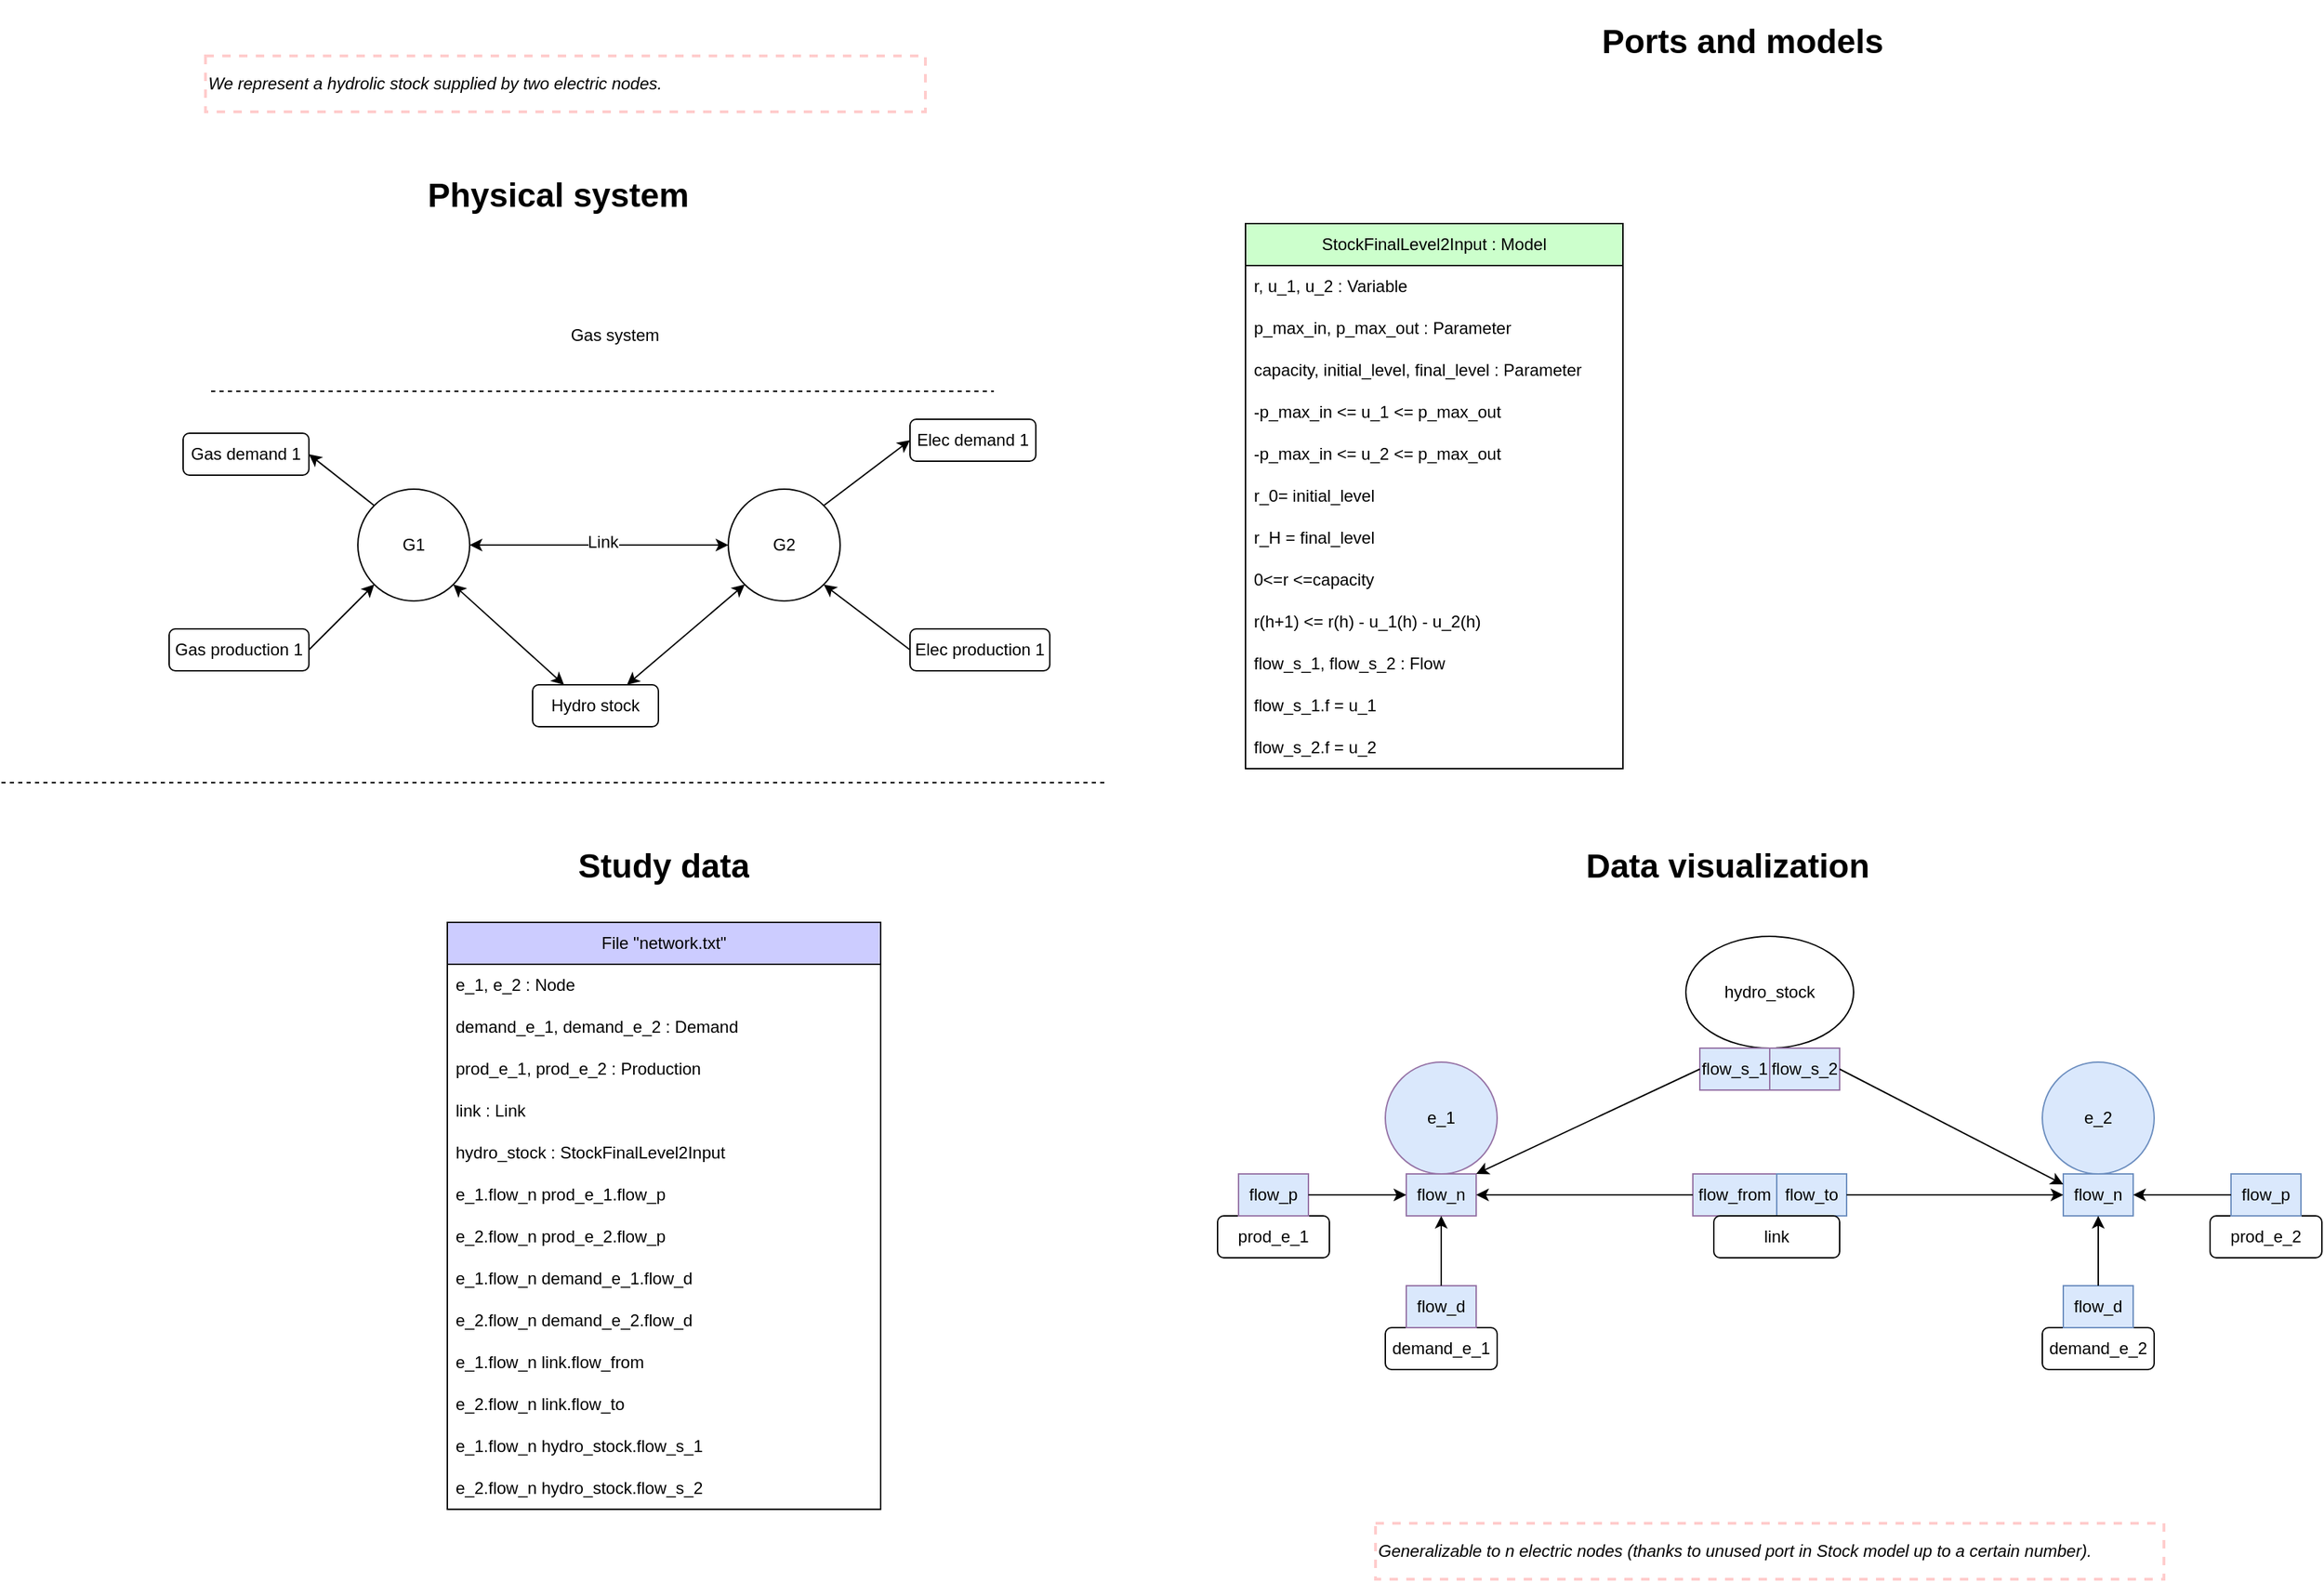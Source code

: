 <mxfile>
    <diagram id="C5RBs43oDa-KdzZeNtuy" name="unique_model">
        <mxGraphModel dx="2734" dy="2800" grid="1" gridSize="10" guides="1" tooltips="1" connect="1" arrows="1" fold="1" page="1" pageScale="1" pageWidth="827" pageHeight="1169" math="0" shadow="0">
            <root>
                <mxCell id="WIyWlLk6GJQsqaUBKTNV-0"/>
                <mxCell id="WIyWlLk6GJQsqaUBKTNV-1" parent="WIyWlLk6GJQsqaUBKTNV-0"/>
                <mxCell id="hW5n2ouBTmK9XzmkuQqM-55" value="" style="endArrow=none;dashed=1;html=1;rounded=0;" parent="WIyWlLk6GJQsqaUBKTNV-1" edge="1">
                    <mxGeometry width="50" height="50" relative="1" as="geometry">
                        <mxPoint x="160" y="-280" as="sourcePoint"/>
                        <mxPoint x="720" y="-280" as="targetPoint"/>
                    </mxGeometry>
                </mxCell>
                <mxCell id="hW5n2ouBTmK9XzmkuQqM-56" value="Gas system" style="text;html=1;strokeColor=none;fillColor=none;align=center;verticalAlign=middle;whiteSpace=wrap;rounded=0;" parent="WIyWlLk6GJQsqaUBKTNV-1" vertex="1">
                    <mxGeometry x="394" y="-340" width="110" height="40" as="geometry"/>
                </mxCell>
                <mxCell id="hW5n2ouBTmK9XzmkuQqM-58" value="G1" style="ellipse;whiteSpace=wrap;html=1;aspect=fixed;" parent="WIyWlLk6GJQsqaUBKTNV-1" vertex="1">
                    <mxGeometry x="265" y="-210" width="80" height="80" as="geometry"/>
                </mxCell>
                <mxCell id="hW5n2ouBTmK9XzmkuQqM-59" value="G2" style="ellipse;whiteSpace=wrap;html=1;aspect=fixed;" parent="WIyWlLk6GJQsqaUBKTNV-1" vertex="1">
                    <mxGeometry x="530" y="-210" width="80" height="80" as="geometry"/>
                </mxCell>
                <mxCell id="hW5n2ouBTmK9XzmkuQqM-60" value="" style="endArrow=classic;html=1;rounded=0;entryX=0;entryY=1;entryDx=0;entryDy=0;exitX=1;exitY=0.5;exitDx=0;exitDy=0;" parent="WIyWlLk6GJQsqaUBKTNV-1" source="hW5n2ouBTmK9XzmkuQqM-64" target="hW5n2ouBTmK9XzmkuQqM-58" edge="1">
                    <mxGeometry width="50" height="50" relative="1" as="geometry">
                        <mxPoint x="230" y="-90" as="sourcePoint"/>
                        <mxPoint x="440" y="-90" as="targetPoint"/>
                    </mxGeometry>
                </mxCell>
                <mxCell id="hW5n2ouBTmK9XzmkuQqM-61" value="" style="endArrow=classic;html=1;rounded=0;exitX=0;exitY=0;exitDx=0;exitDy=0;entryX=1;entryY=0.5;entryDx=0;entryDy=0;" parent="WIyWlLk6GJQsqaUBKTNV-1" source="hW5n2ouBTmK9XzmkuQqM-58" target="hW5n2ouBTmK9XzmkuQqM-67" edge="1">
                    <mxGeometry width="50" height="50" relative="1" as="geometry">
                        <mxPoint x="240" y="-80" as="sourcePoint"/>
                        <mxPoint x="210" y="-230" as="targetPoint"/>
                    </mxGeometry>
                </mxCell>
                <mxCell id="hW5n2ouBTmK9XzmkuQqM-62" value="" style="endArrow=classic;html=1;rounded=0;exitX=1;exitY=0;exitDx=0;exitDy=0;entryX=0;entryY=0.5;entryDx=0;entryDy=0;" parent="WIyWlLk6GJQsqaUBKTNV-1" source="hW5n2ouBTmK9XzmkuQqM-59" target="hW5n2ouBTmK9XzmkuQqM-66" edge="1">
                    <mxGeometry width="50" height="50" relative="1" as="geometry">
                        <mxPoint x="707" y="-228" as="sourcePoint"/>
                        <mxPoint x="650" y="-240" as="targetPoint"/>
                    </mxGeometry>
                </mxCell>
                <mxCell id="hW5n2ouBTmK9XzmkuQqM-63" value="" style="endArrow=classic;html=1;rounded=0;entryX=1;entryY=1;entryDx=0;entryDy=0;exitX=0;exitY=0.5;exitDx=0;exitDy=0;" parent="WIyWlLk6GJQsqaUBKTNV-1" source="hW5n2ouBTmK9XzmkuQqM-65" target="hW5n2ouBTmK9XzmkuQqM-59" edge="1">
                    <mxGeometry width="50" height="50" relative="1" as="geometry">
                        <mxPoint x="650" y="-90" as="sourcePoint"/>
                        <mxPoint x="600" y="-110" as="targetPoint"/>
                    </mxGeometry>
                </mxCell>
                <mxCell id="hW5n2ouBTmK9XzmkuQqM-64" value="Gas production 1" style="rounded=1;whiteSpace=wrap;html=1;" parent="WIyWlLk6GJQsqaUBKTNV-1" vertex="1">
                    <mxGeometry x="130" y="-110" width="100" height="30" as="geometry"/>
                </mxCell>
                <mxCell id="hW5n2ouBTmK9XzmkuQqM-65" value="Elec production 1" style="rounded=1;whiteSpace=wrap;html=1;" parent="WIyWlLk6GJQsqaUBKTNV-1" vertex="1">
                    <mxGeometry x="660" y="-110" width="100" height="30" as="geometry"/>
                </mxCell>
                <mxCell id="hW5n2ouBTmK9XzmkuQqM-66" value="Elec demand 1" style="rounded=1;whiteSpace=wrap;html=1;" parent="WIyWlLk6GJQsqaUBKTNV-1" vertex="1">
                    <mxGeometry x="660" y="-260" width="90" height="30" as="geometry"/>
                </mxCell>
                <mxCell id="hW5n2ouBTmK9XzmkuQqM-67" value="Gas demand 1" style="rounded=1;whiteSpace=wrap;html=1;" parent="WIyWlLk6GJQsqaUBKTNV-1" vertex="1">
                    <mxGeometry x="140" y="-250" width="90" height="30" as="geometry"/>
                </mxCell>
                <mxCell id="hW5n2ouBTmK9XzmkuQqM-78" value="" style="endArrow=none;dashed=1;html=1;rounded=0;" parent="WIyWlLk6GJQsqaUBKTNV-1" edge="1">
                    <mxGeometry width="50" height="50" relative="1" as="geometry">
                        <mxPoint x="10" as="sourcePoint"/>
                        <mxPoint x="800" as="targetPoint"/>
                    </mxGeometry>
                </mxCell>
                <mxCell id="hW5n2ouBTmK9XzmkuQqM-81" value="&lt;h1&gt;Physical system&lt;br&gt;&lt;/h1&gt;" style="text;html=1;strokeColor=none;fillColor=none;spacing=5;spacingTop=-20;whiteSpace=wrap;overflow=hidden;rounded=0;" parent="WIyWlLk6GJQsqaUBKTNV-1" vertex="1">
                    <mxGeometry x="310" y="-440" width="250" height="40" as="geometry"/>
                </mxCell>
                <mxCell id="1" value="" style="group" parent="WIyWlLk6GJQsqaUBKTNV-1" vertex="1" connectable="0">
                    <mxGeometry x="109" y="40" width="680" height="320" as="geometry"/>
                </mxCell>
                <mxCell id="hW5n2ouBTmK9XzmkuQqM-36" value="File &quot;network.txt&quot;" style="swimlane;fontStyle=0;childLayout=stackLayout;horizontal=1;startSize=30;horizontalStack=0;resizeParent=1;resizeParentMax=0;resizeLast=0;collapsible=1;marginBottom=0;whiteSpace=wrap;html=1;fillColor=#CCCCFF;" parent="1" vertex="1">
                    <mxGeometry x="220" y="60" width="310" height="420" as="geometry"/>
                </mxCell>
                <mxCell id="hW5n2ouBTmK9XzmkuQqM-39" value="e_1, e_2 : Node" style="text;strokeColor=none;fillColor=none;align=left;verticalAlign=middle;spacingLeft=4;spacingRight=4;overflow=hidden;points=[[0,0.5],[1,0.5]];portConstraint=eastwest;rotatable=0;whiteSpace=wrap;html=1;" parent="hW5n2ouBTmK9XzmkuQqM-36" vertex="1">
                    <mxGeometry y="30" width="310" height="30" as="geometry"/>
                </mxCell>
                <mxCell id="hW5n2ouBTmK9XzmkuQqM-44" value="demand_e_1, demand_e_2 : Demand" style="text;strokeColor=none;fillColor=none;align=left;verticalAlign=middle;spacingLeft=4;spacingRight=4;overflow=hidden;points=[[0,0.5],[1,0.5]];portConstraint=eastwest;rotatable=0;whiteSpace=wrap;html=1;" parent="hW5n2ouBTmK9XzmkuQqM-36" vertex="1">
                    <mxGeometry y="60" width="310" height="30" as="geometry"/>
                </mxCell>
                <mxCell id="hW5n2ouBTmK9XzmkuQqM-41" value="prod_e_1, prod_e_2 : Production" style="text;strokeColor=none;fillColor=none;align=left;verticalAlign=middle;spacingLeft=4;spacingRight=4;overflow=hidden;points=[[0,0.5],[1,0.5]];portConstraint=eastwest;rotatable=0;whiteSpace=wrap;html=1;" parent="hW5n2ouBTmK9XzmkuQqM-36" vertex="1">
                    <mxGeometry y="90" width="310" height="30" as="geometry"/>
                </mxCell>
                <mxCell id="hW5n2ouBTmK9XzmkuQqM-37" value="link : Link" style="text;strokeColor=none;fillColor=none;align=left;verticalAlign=middle;spacingLeft=4;spacingRight=4;overflow=hidden;points=[[0,0.5],[1,0.5]];portConstraint=eastwest;rotatable=0;whiteSpace=wrap;html=1;" parent="hW5n2ouBTmK9XzmkuQqM-36" vertex="1">
                    <mxGeometry y="120" width="310" height="30" as="geometry"/>
                </mxCell>
                <mxCell id="o63jLhIZgbvJQeuZhIAh-228" value="hydro_stock : StockFinalLevel2Input" style="text;strokeColor=none;fillColor=none;align=left;verticalAlign=middle;spacingLeft=4;spacingRight=4;overflow=hidden;points=[[0,0.5],[1,0.5]];portConstraint=eastwest;rotatable=0;whiteSpace=wrap;html=1;" vertex="1" parent="hW5n2ouBTmK9XzmkuQqM-36">
                    <mxGeometry y="150" width="310" height="30" as="geometry"/>
                </mxCell>
                <mxCell id="hW5n2ouBTmK9XzmkuQqM-47" value="e_1.flow_n prod_e_1.flow_p" style="text;strokeColor=none;fillColor=none;align=left;verticalAlign=middle;spacingLeft=4;spacingRight=4;overflow=hidden;points=[[0,0.5],[1,0.5]];portConstraint=eastwest;rotatable=0;whiteSpace=wrap;html=1;" parent="hW5n2ouBTmK9XzmkuQqM-36" vertex="1">
                    <mxGeometry y="180" width="310" height="30" as="geometry"/>
                </mxCell>
                <mxCell id="hW5n2ouBTmK9XzmkuQqM-48" value="e_2.flow_n prod_e_2.flow_p" style="text;strokeColor=none;fillColor=none;align=left;verticalAlign=middle;spacingLeft=4;spacingRight=4;overflow=hidden;points=[[0,0.5],[1,0.5]];portConstraint=eastwest;rotatable=0;whiteSpace=wrap;html=1;" parent="hW5n2ouBTmK9XzmkuQqM-36" vertex="1">
                    <mxGeometry y="210" width="310" height="30" as="geometry"/>
                </mxCell>
                <mxCell id="182" value="e_1.flow_n demand_e_1.flow_d" style="text;strokeColor=none;fillColor=none;align=left;verticalAlign=middle;spacingLeft=4;spacingRight=4;overflow=hidden;points=[[0,0.5],[1,0.5]];portConstraint=eastwest;rotatable=0;whiteSpace=wrap;html=1;" parent="hW5n2ouBTmK9XzmkuQqM-36" vertex="1">
                    <mxGeometry y="240" width="310" height="30" as="geometry"/>
                </mxCell>
                <mxCell id="183" value="e_2.flow_n demand_e_2.flow_d" style="text;strokeColor=none;fillColor=none;align=left;verticalAlign=middle;spacingLeft=4;spacingRight=4;overflow=hidden;points=[[0,0.5],[1,0.5]];portConstraint=eastwest;rotatable=0;whiteSpace=wrap;html=1;" parent="hW5n2ouBTmK9XzmkuQqM-36" vertex="1">
                    <mxGeometry y="270" width="310" height="30" as="geometry"/>
                </mxCell>
                <mxCell id="184" value="e_1.flow_n link.flow_from" style="text;strokeColor=none;fillColor=none;align=left;verticalAlign=middle;spacingLeft=4;spacingRight=4;overflow=hidden;points=[[0,0.5],[1,0.5]];portConstraint=eastwest;rotatable=0;whiteSpace=wrap;html=1;" parent="hW5n2ouBTmK9XzmkuQqM-36" vertex="1">
                    <mxGeometry y="300" width="310" height="30" as="geometry"/>
                </mxCell>
                <mxCell id="185" value="e_2.flow_n link.flow_to" style="text;strokeColor=none;fillColor=none;align=left;verticalAlign=middle;spacingLeft=4;spacingRight=4;overflow=hidden;points=[[0,0.5],[1,0.5]];portConstraint=eastwest;rotatable=0;whiteSpace=wrap;html=1;" parent="hW5n2ouBTmK9XzmkuQqM-36" vertex="1">
                    <mxGeometry y="330" width="310" height="30" as="geometry"/>
                </mxCell>
                <mxCell id="o63jLhIZgbvJQeuZhIAh-230" value="e_1.flow_n hydro_stock.flow_s_1" style="text;strokeColor=none;fillColor=none;align=left;verticalAlign=middle;spacingLeft=4;spacingRight=4;overflow=hidden;points=[[0,0.5],[1,0.5]];portConstraint=eastwest;rotatable=0;whiteSpace=wrap;html=1;" vertex="1" parent="hW5n2ouBTmK9XzmkuQqM-36">
                    <mxGeometry y="360" width="310" height="30" as="geometry"/>
                </mxCell>
                <mxCell id="o63jLhIZgbvJQeuZhIAh-229" value="e_2.flow_n hydro_stock.flow_s_2" style="text;strokeColor=none;fillColor=none;align=left;verticalAlign=middle;spacingLeft=4;spacingRight=4;overflow=hidden;points=[[0,0.5],[1,0.5]];portConstraint=eastwest;rotatable=0;whiteSpace=wrap;html=1;" vertex="1" parent="hW5n2ouBTmK9XzmkuQqM-36">
                    <mxGeometry y="390" width="310" height="30" as="geometry"/>
                </mxCell>
                <mxCell id="hW5n2ouBTmK9XzmkuQqM-80" value="&lt;h1&gt;Study data&lt;br&gt;&lt;/h1&gt;" style="text;html=1;strokeColor=none;fillColor=none;spacing=5;spacingTop=-20;whiteSpace=wrap;overflow=hidden;rounded=0;align=center;" parent="1" vertex="1">
                    <mxGeometry x="250" width="250" height="40" as="geometry"/>
                </mxCell>
                <mxCell id="11" value="&lt;font style=&quot;&quot;&gt;&lt;b style=&quot;&quot;&gt;&lt;font style=&quot;font-size: 24px;&quot;&gt;Data visualization&lt;/font&gt;&lt;br&gt;&lt;/b&gt;&lt;/font&gt;" style="text;html=1;strokeColor=none;fillColor=none;align=center;verticalAlign=middle;whiteSpace=wrap;rounded=0;" parent="WIyWlLk6GJQsqaUBKTNV-1" vertex="1">
                    <mxGeometry x="1030" width="430" height="120" as="geometry"/>
                </mxCell>
                <mxCell id="49" value="" style="group" parent="WIyWlLk6GJQsqaUBKTNV-1" vertex="1" connectable="0">
                    <mxGeometry x="880" y="170" width="790" height="260.5" as="geometry"/>
                </mxCell>
                <mxCell id="2" value="" style="group;fontColor=#000000;" parent="49" vertex="1" connectable="0">
                    <mxGeometry x="120" y="30" width="80" height="110" as="geometry"/>
                </mxCell>
                <mxCell id="3" value="e_1" style="ellipse;whiteSpace=wrap;html=1;aspect=fixed;fillColor=#DAE8FC;strokeColor=#9673a6;fontColor=#000000;" parent="2" vertex="1">
                    <mxGeometry width="80" height="80" as="geometry"/>
                </mxCell>
                <mxCell id="4" value="&lt;font color=&quot;#000000&quot;&gt;flow_n&lt;/font&gt;" style="rounded=0;whiteSpace=wrap;html=1;fillColor=#dae8fc;strokeColor=#9673a6;" parent="2" vertex="1">
                    <mxGeometry x="15" y="80" width="50" height="30" as="geometry"/>
                </mxCell>
                <mxCell id="8" value="" style="group" parent="49" vertex="1" connectable="0">
                    <mxGeometry x="590" y="30" width="80" height="110" as="geometry"/>
                </mxCell>
                <mxCell id="9" value="e_2" style="ellipse;whiteSpace=wrap;html=1;aspect=fixed;fillColor=#DAE8FC;strokeColor=#6c8ebf;fontColor=#000000;" parent="8" vertex="1">
                    <mxGeometry width="80" height="80" as="geometry"/>
                </mxCell>
                <mxCell id="10" value="flow_n" style="rounded=0;whiteSpace=wrap;html=1;fillColor=#DAE8FC;strokeColor=#6c8ebf;fontColor=#000000;" parent="8" vertex="1">
                    <mxGeometry x="15" y="80" width="50" height="30" as="geometry"/>
                </mxCell>
                <mxCell id="17" value="" style="group" parent="49" vertex="1" connectable="0">
                    <mxGeometry x="340" y="110" width="120" height="110.5" as="geometry"/>
                </mxCell>
                <mxCell id="19" value="" style="group;fillColor=#f8cecc;strokeColor=#b85450;" parent="17" vertex="1" connectable="0">
                    <mxGeometry x="10" width="100" height="30" as="geometry"/>
                </mxCell>
                <mxCell id="20" value="&lt;font color=&quot;#000000&quot;&gt;flow_from&lt;/font&gt;" style="rounded=0;whiteSpace=wrap;html=1;fillColor=#DAE8FC;strokeColor=#9673a6;" parent="19" vertex="1">
                    <mxGeometry x="-10" width="60" height="30" as="geometry"/>
                </mxCell>
                <mxCell id="21" value="flow_to" style="rounded=0;whiteSpace=wrap;html=1;fillColor=#DAE8FC;strokeColor=#6c8ebf;fontColor=#000000;" parent="19" vertex="1">
                    <mxGeometry x="50" width="50" height="30" as="geometry"/>
                </mxCell>
                <mxCell id="205" value="link" style="rounded=1;whiteSpace=wrap;html=1;container=0;" vertex="1" parent="17">
                    <mxGeometry x="15" y="30" width="90" height="30" as="geometry"/>
                </mxCell>
                <mxCell id="33" value="" style="group" parent="49" vertex="1" connectable="0">
                    <mxGeometry x="710" y="110" width="80" height="60" as="geometry"/>
                </mxCell>
                <mxCell id="30" value="prod_e_2" style="rounded=1;whiteSpace=wrap;html=1;container=0;" parent="33" vertex="1">
                    <mxGeometry y="30" width="80" height="30" as="geometry"/>
                </mxCell>
                <mxCell id="31" value="flow_p" style="rounded=0;whiteSpace=wrap;html=1;fillColor=#DAE8FC;strokeColor=#6c8ebf;container=0;fontColor=#000000;" parent="33" vertex="1">
                    <mxGeometry x="15" width="50" height="30" as="geometry"/>
                </mxCell>
                <mxCell id="34" value="" style="group" parent="49" vertex="1" connectable="0">
                    <mxGeometry x="590" y="190" width="80" height="60" as="geometry"/>
                </mxCell>
                <mxCell id="35" value="demand_e_2" style="rounded=1;whiteSpace=wrap;html=1;container=0;" parent="34" vertex="1">
                    <mxGeometry y="30" width="80" height="30" as="geometry"/>
                </mxCell>
                <mxCell id="36" value="flow_d" style="rounded=0;whiteSpace=wrap;html=1;fillColor=#DAE8FC;strokeColor=#6c8ebf;container=0;fontColor=#000000;" parent="34" vertex="1">
                    <mxGeometry x="15" width="50" height="30" as="geometry"/>
                </mxCell>
                <mxCell id="37" value="" style="group" parent="49" vertex="1" connectable="0">
                    <mxGeometry x="120" y="190" width="80" height="60" as="geometry"/>
                </mxCell>
                <mxCell id="38" value="demand_e_1" style="rounded=1;whiteSpace=wrap;html=1;container=0;" parent="37" vertex="1">
                    <mxGeometry y="30" width="80" height="30" as="geometry"/>
                </mxCell>
                <mxCell id="39" value="&lt;font color=&quot;#000000&quot;&gt;flow_d&lt;/font&gt;" style="rounded=0;whiteSpace=wrap;html=1;fillColor=#DAE8FC;strokeColor=#9673a6;container=0;" parent="37" vertex="1">
                    <mxGeometry x="15" width="50" height="30" as="geometry"/>
                </mxCell>
                <mxCell id="40" value="" style="group" parent="49" vertex="1" connectable="0">
                    <mxGeometry y="110" width="80" height="60" as="geometry"/>
                </mxCell>
                <mxCell id="41" value="prod_e_1" style="rounded=1;whiteSpace=wrap;html=1;container=0;" parent="40" vertex="1">
                    <mxGeometry y="30" width="80" height="30" as="geometry"/>
                </mxCell>
                <mxCell id="42" value="flow_p" style="rounded=0;whiteSpace=wrap;html=1;fillColor=#DAE8FC;strokeColor=#9673a6;container=0;fontColor=#000000;" parent="40" vertex="1">
                    <mxGeometry x="15" width="50" height="30" as="geometry"/>
                </mxCell>
                <mxCell id="119" style="edgeStyle=none;html=1;entryX=0;entryY=0.5;entryDx=0;entryDy=0;" parent="49" source="42" target="4" edge="1">
                    <mxGeometry relative="1" as="geometry"/>
                </mxCell>
                <mxCell id="120" style="edgeStyle=none;html=1;entryX=0.5;entryY=1;entryDx=0;entryDy=0;" parent="49" source="39" target="4" edge="1">
                    <mxGeometry relative="1" as="geometry"/>
                </mxCell>
                <mxCell id="122" style="edgeStyle=none;html=1;entryX=1;entryY=0.5;entryDx=0;entryDy=0;" parent="49" source="20" target="4" edge="1">
                    <mxGeometry relative="1" as="geometry"/>
                </mxCell>
                <mxCell id="123" style="edgeStyle=none;html=1;entryX=0;entryY=0.5;entryDx=0;entryDy=0;" parent="49" source="21" target="10" edge="1">
                    <mxGeometry relative="1" as="geometry"/>
                </mxCell>
                <mxCell id="127" style="edgeStyle=none;html=1;entryX=1;entryY=0.5;entryDx=0;entryDy=0;" parent="49" source="31" target="10" edge="1">
                    <mxGeometry relative="1" as="geometry"/>
                </mxCell>
                <mxCell id="128" style="edgeStyle=none;html=1;" parent="49" source="36" target="10" edge="1">
                    <mxGeometry relative="1" as="geometry"/>
                </mxCell>
                <mxCell id="129" value="&lt;i&gt;We represent a hydrolic stock supplied by two electric nodes.&lt;/i&gt;" style="text;html=1;strokeColor=#FFCCCC;fillColor=none;align=left;verticalAlign=middle;whiteSpace=wrap;rounded=0;dashed=1;strokeWidth=2;" parent="WIyWlLk6GJQsqaUBKTNV-1" vertex="1">
                    <mxGeometry x="156" y="-520" width="515" height="40" as="geometry"/>
                </mxCell>
                <mxCell id="130" value="" style="endArrow=classic;html=1;rounded=0;exitX=0;exitY=0.5;exitDx=0;exitDy=0;entryX=1;entryY=0.5;entryDx=0;entryDy=0;startArrow=classic;startFill=1;" parent="WIyWlLk6GJQsqaUBKTNV-1" source="hW5n2ouBTmK9XzmkuQqM-59" target="hW5n2ouBTmK9XzmkuQqM-58" edge="1">
                    <mxGeometry relative="1" as="geometry">
                        <mxPoint x="541.716" y="-141.716" as="sourcePoint"/>
                        <mxPoint x="333.284" y="-141.716" as="targetPoint"/>
                    </mxGeometry>
                </mxCell>
                <mxCell id="132" value="&lt;span style=&quot;font-size: 12px;&quot;&gt;Link&lt;br&gt;&lt;/span&gt;" style="edgeLabel;html=1;align=center;verticalAlign=middle;resizable=0;points=[];" parent="130" vertex="1" connectable="0">
                    <mxGeometry x="-0.024" y="-2" relative="1" as="geometry">
                        <mxPoint as="offset"/>
                    </mxGeometry>
                </mxCell>
                <mxCell id="hW5n2ouBTmK9XzmkuQqM-79" value="&lt;h1&gt;Ports and models&lt;br&gt;&lt;/h1&gt;" style="text;html=1;strokeColor=none;fillColor=none;spacing=5;spacingTop=-20;whiteSpace=wrap;overflow=hidden;rounded=0;" parent="WIyWlLk6GJQsqaUBKTNV-1" vertex="1">
                    <mxGeometry x="1150" y="-550" width="250" height="40" as="geometry"/>
                </mxCell>
                <mxCell id="202" value="Hydro stock" style="rounded=1;whiteSpace=wrap;html=1;" vertex="1" parent="WIyWlLk6GJQsqaUBKTNV-1">
                    <mxGeometry x="390" y="-70" width="90" height="30" as="geometry"/>
                </mxCell>
                <mxCell id="203" value="" style="endArrow=classic;html=1;rounded=0;entryX=1;entryY=1;entryDx=0;entryDy=0;exitX=0.25;exitY=0;exitDx=0;exitDy=0;startArrow=classic;startFill=1;" edge="1" parent="WIyWlLk6GJQsqaUBKTNV-1" source="202" target="hW5n2ouBTmK9XzmkuQqM-58">
                    <mxGeometry width="50" height="50" relative="1" as="geometry">
                        <mxPoint x="240" y="-85" as="sourcePoint"/>
                        <mxPoint x="286.716" y="-131.716" as="targetPoint"/>
                    </mxGeometry>
                </mxCell>
                <mxCell id="204" value="" style="endArrow=classic;html=1;rounded=0;entryX=0;entryY=1;entryDx=0;entryDy=0;exitX=0.75;exitY=0;exitDx=0;exitDy=0;startArrow=classic;startFill=1;" edge="1" parent="WIyWlLk6GJQsqaUBKTNV-1" source="202" target="hW5n2ouBTmK9XzmkuQqM-59">
                    <mxGeometry width="50" height="50" relative="1" as="geometry">
                        <mxPoint x="422.5" y="-60" as="sourcePoint"/>
                        <mxPoint x="343.284" y="-131.716" as="targetPoint"/>
                    </mxGeometry>
                </mxCell>
                <mxCell id="o63jLhIZgbvJQeuZhIAh-205" value="" style="group" vertex="1" connectable="0" parent="WIyWlLk6GJQsqaUBKTNV-1">
                    <mxGeometry x="1215" y="100" width="120" height="120" as="geometry"/>
                </mxCell>
                <mxCell id="o63jLhIZgbvJQeuZhIAh-206" value="hydro_stock" style="ellipse;whiteSpace=wrap;html=1;" vertex="1" parent="o63jLhIZgbvJQeuZhIAh-205">
                    <mxGeometry y="10" width="120" height="80" as="geometry"/>
                </mxCell>
                <mxCell id="o63jLhIZgbvJQeuZhIAh-207" value="" style="group;fillColor=none;strokeColor=none;" vertex="1" connectable="0" parent="o63jLhIZgbvJQeuZhIAh-205">
                    <mxGeometry x="10" y="90" width="100" height="30" as="geometry"/>
                </mxCell>
                <mxCell id="o63jLhIZgbvJQeuZhIAh-208" value="flow_s_2" style="rounded=0;whiteSpace=wrap;html=1;fillColor=#DAE8FC;strokeColor=#9673a6;fontColor=#000000;" vertex="1" parent="o63jLhIZgbvJQeuZhIAh-207">
                    <mxGeometry x="50" width="50" height="30" as="geometry"/>
                </mxCell>
                <mxCell id="o63jLhIZgbvJQeuZhIAh-212" value="flow_s_1" style="rounded=0;whiteSpace=wrap;html=1;fillColor=#DAE8FC;strokeColor=#9673a6;fontColor=#000000;" vertex="1" parent="o63jLhIZgbvJQeuZhIAh-207">
                    <mxGeometry width="50" height="30" as="geometry"/>
                </mxCell>
                <mxCell id="o63jLhIZgbvJQeuZhIAh-210" style="edgeStyle=none;html=1;entryX=1;entryY=0;entryDx=0;entryDy=0;exitX=0;exitY=0.5;exitDx=0;exitDy=0;" edge="1" parent="WIyWlLk6GJQsqaUBKTNV-1" source="o63jLhIZgbvJQeuZhIAh-212" target="4">
                    <mxGeometry relative="1" as="geometry">
                        <mxPoint x="1230" y="305" as="sourcePoint"/>
                        <mxPoint x="1075" y="305" as="targetPoint"/>
                    </mxGeometry>
                </mxCell>
                <mxCell id="o63jLhIZgbvJQeuZhIAh-211" style="edgeStyle=none;html=1;entryX=0;entryY=0.25;entryDx=0;entryDy=0;exitX=1;exitY=0.5;exitDx=0;exitDy=0;" edge="1" parent="WIyWlLk6GJQsqaUBKTNV-1" source="o63jLhIZgbvJQeuZhIAh-208" target="10">
                    <mxGeometry relative="1" as="geometry">
                        <mxPoint x="1260" y="215" as="sourcePoint"/>
                        <mxPoint x="1075" y="290" as="targetPoint"/>
                    </mxGeometry>
                </mxCell>
                <mxCell id="o63jLhIZgbvJQeuZhIAh-213" value="StockFinalLevel2Input : Model" style="swimlane;fontStyle=0;childLayout=stackLayout;horizontal=1;startSize=30;horizontalStack=0;resizeParent=1;resizeParentMax=0;resizeLast=0;collapsible=1;marginBottom=0;whiteSpace=wrap;html=1;fillColor=#CCFFCC;fontColor=#000000;" vertex="1" parent="WIyWlLk6GJQsqaUBKTNV-1">
                    <mxGeometry x="900" y="-400" width="270" height="390" as="geometry"/>
                </mxCell>
                <mxCell id="o63jLhIZgbvJQeuZhIAh-214" value="r, u_1, u_2 : Variable" style="text;strokeColor=none;fillColor=none;align=left;verticalAlign=middle;spacingLeft=4;spacingRight=4;overflow=hidden;points=[[0,0.5],[1,0.5]];portConstraint=eastwest;rotatable=0;whiteSpace=wrap;html=1;" vertex="1" parent="o63jLhIZgbvJQeuZhIAh-213">
                    <mxGeometry y="30" width="270" height="30" as="geometry"/>
                </mxCell>
                <mxCell id="o63jLhIZgbvJQeuZhIAh-215" value="p_max_in, p_max_out : Parameter" style="text;strokeColor=none;fillColor=none;align=left;verticalAlign=middle;spacingLeft=4;spacingRight=4;overflow=hidden;points=[[0,0.5],[1,0.5]];portConstraint=eastwest;rotatable=0;whiteSpace=wrap;html=1;" vertex="1" parent="o63jLhIZgbvJQeuZhIAh-213">
                    <mxGeometry y="60" width="270" height="30" as="geometry"/>
                </mxCell>
                <mxCell id="o63jLhIZgbvJQeuZhIAh-216" value="capacity, initial_level, final_level : Parameter" style="text;strokeColor=none;fillColor=none;align=left;verticalAlign=middle;spacingLeft=4;spacingRight=4;overflow=hidden;points=[[0,0.5],[1,0.5]];portConstraint=eastwest;rotatable=0;whiteSpace=wrap;html=1;" vertex="1" parent="o63jLhIZgbvJQeuZhIAh-213">
                    <mxGeometry y="90" width="270" height="30" as="geometry"/>
                </mxCell>
                <mxCell id="o63jLhIZgbvJQeuZhIAh-217" value="-p_max_in &amp;lt;= u_1 &amp;lt;= p_max_out" style="text;strokeColor=none;fillColor=none;align=left;verticalAlign=middle;spacingLeft=4;spacingRight=4;overflow=hidden;points=[[0,0.5],[1,0.5]];portConstraint=eastwest;rotatable=0;whiteSpace=wrap;html=1;" vertex="1" parent="o63jLhIZgbvJQeuZhIAh-213">
                    <mxGeometry y="120" width="270" height="30" as="geometry"/>
                </mxCell>
                <mxCell id="o63jLhIZgbvJQeuZhIAh-226" value="-p_max_in &amp;lt;= u_2 &amp;lt;= p_max_out" style="text;strokeColor=none;fillColor=none;align=left;verticalAlign=middle;spacingLeft=4;spacingRight=4;overflow=hidden;points=[[0,0.5],[1,0.5]];portConstraint=eastwest;rotatable=0;whiteSpace=wrap;html=1;" vertex="1" parent="o63jLhIZgbvJQeuZhIAh-213">
                    <mxGeometry y="150" width="270" height="30" as="geometry"/>
                </mxCell>
                <mxCell id="o63jLhIZgbvJQeuZhIAh-219" value="r_0= initial_level" style="text;strokeColor=none;fillColor=none;align=left;verticalAlign=middle;spacingLeft=4;spacingRight=4;overflow=hidden;points=[[0,0.5],[1,0.5]];portConstraint=eastwest;rotatable=0;whiteSpace=wrap;html=1;" vertex="1" parent="o63jLhIZgbvJQeuZhIAh-213">
                    <mxGeometry y="180" width="270" height="30" as="geometry"/>
                </mxCell>
                <mxCell id="o63jLhIZgbvJQeuZhIAh-220" value="r_H = final_level" style="text;strokeColor=none;fillColor=none;align=left;verticalAlign=middle;spacingLeft=4;spacingRight=4;overflow=hidden;points=[[0,0.5],[1,0.5]];portConstraint=eastwest;rotatable=0;whiteSpace=wrap;html=1;" vertex="1" parent="o63jLhIZgbvJQeuZhIAh-213">
                    <mxGeometry y="210" width="270" height="30" as="geometry"/>
                </mxCell>
                <mxCell id="o63jLhIZgbvJQeuZhIAh-221" value="0&amp;lt;=r &amp;lt;=capacity" style="text;strokeColor=none;fillColor=none;align=left;verticalAlign=middle;spacingLeft=4;spacingRight=4;overflow=hidden;points=[[0,0.5],[1,0.5]];portConstraint=eastwest;rotatable=0;whiteSpace=wrap;html=1;" vertex="1" parent="o63jLhIZgbvJQeuZhIAh-213">
                    <mxGeometry y="240" width="270" height="30" as="geometry"/>
                </mxCell>
                <mxCell id="o63jLhIZgbvJQeuZhIAh-222" value="r(h+1) &amp;lt;= r(h) - u_1(h) - u_2(h)" style="text;strokeColor=none;fillColor=none;align=left;verticalAlign=middle;spacingLeft=4;spacingRight=4;overflow=hidden;points=[[0,0.5],[1,0.5]];portConstraint=eastwest;rotatable=0;whiteSpace=wrap;html=1;" vertex="1" parent="o63jLhIZgbvJQeuZhIAh-213">
                    <mxGeometry y="270" width="270" height="30" as="geometry"/>
                </mxCell>
                <mxCell id="o63jLhIZgbvJQeuZhIAh-223" value="flow_s_1, flow_s_2 : Flow" style="text;strokeColor=none;fillColor=none;align=left;verticalAlign=middle;spacingLeft=4;spacingRight=4;overflow=hidden;points=[[0,0.5],[1,0.5]];portConstraint=eastwest;rotatable=0;whiteSpace=wrap;html=1;" vertex="1" parent="o63jLhIZgbvJQeuZhIAh-213">
                    <mxGeometry y="300" width="270" height="30" as="geometry"/>
                </mxCell>
                <mxCell id="o63jLhIZgbvJQeuZhIAh-224" value="flow_s_1.f = u_1" style="text;strokeColor=none;fillColor=none;align=left;verticalAlign=middle;spacingLeft=4;spacingRight=4;overflow=hidden;points=[[0,0.5],[1,0.5]];portConstraint=eastwest;rotatable=0;whiteSpace=wrap;html=1;" vertex="1" parent="o63jLhIZgbvJQeuZhIAh-213">
                    <mxGeometry y="330" width="270" height="30" as="geometry"/>
                </mxCell>
                <mxCell id="o63jLhIZgbvJQeuZhIAh-227" value="flow_s_2.f = u_2" style="text;strokeColor=none;fillColor=none;align=left;verticalAlign=middle;spacingLeft=4;spacingRight=4;overflow=hidden;points=[[0,0.5],[1,0.5]];portConstraint=eastwest;rotatable=0;whiteSpace=wrap;html=1;" vertex="1" parent="o63jLhIZgbvJQeuZhIAh-213">
                    <mxGeometry y="360" width="270" height="30" as="geometry"/>
                </mxCell>
                <mxCell id="ZlQqSLBTy2rOJ0Pp_nXY-205" value="&lt;i&gt;Generalizable to n electric nodes (thanks to unused port in Stock model up to a certain number).&lt;/i&gt;" style="text;html=1;strokeColor=#FFCCCC;fillColor=none;align=left;verticalAlign=middle;whiteSpace=wrap;rounded=0;dashed=1;strokeWidth=2;" vertex="1" parent="WIyWlLk6GJQsqaUBKTNV-1">
                    <mxGeometry x="993" y="530" width="564" height="40" as="geometry"/>
                </mxCell>
            </root>
        </mxGraphModel>
    </diagram>
    <diagram id="U-EE9GoTH40DECsFOAJF" name="two_models_agregation">
        <mxGraphModel dx="957" dy="1671" grid="1" gridSize="10" guides="1" tooltips="1" connect="1" arrows="1" fold="1" page="1" pageScale="1" pageWidth="850" pageHeight="1100" math="0" shadow="0">
            <root>
                <mxCell id="0"/>
                <mxCell id="1" parent="0"/>
                <mxCell id="gPHoa4rsd0yDGcKzcw2k-1" value="" style="endArrow=none;dashed=1;html=1;rounded=0;" edge="1" parent="1">
                    <mxGeometry width="50" height="50" relative="1" as="geometry">
                        <mxPoint x="160" y="-280" as="sourcePoint"/>
                        <mxPoint x="720" y="-280" as="targetPoint"/>
                    </mxGeometry>
                </mxCell>
                <mxCell id="gPHoa4rsd0yDGcKzcw2k-2" value="Gas system" style="text;html=1;strokeColor=none;fillColor=none;align=center;verticalAlign=middle;whiteSpace=wrap;rounded=0;" vertex="1" parent="1">
                    <mxGeometry x="394" y="-340" width="110" height="40" as="geometry"/>
                </mxCell>
                <mxCell id="gPHoa4rsd0yDGcKzcw2k-3" value="G1" style="ellipse;whiteSpace=wrap;html=1;aspect=fixed;" vertex="1" parent="1">
                    <mxGeometry x="265" y="-210" width="80" height="80" as="geometry"/>
                </mxCell>
                <mxCell id="gPHoa4rsd0yDGcKzcw2k-4" value="G2" style="ellipse;whiteSpace=wrap;html=1;aspect=fixed;" vertex="1" parent="1">
                    <mxGeometry x="530" y="-210" width="80" height="80" as="geometry"/>
                </mxCell>
                <mxCell id="gPHoa4rsd0yDGcKzcw2k-5" value="" style="endArrow=classic;html=1;rounded=0;entryX=0;entryY=1;entryDx=0;entryDy=0;exitX=1;exitY=0.5;exitDx=0;exitDy=0;" edge="1" parent="1" source="gPHoa4rsd0yDGcKzcw2k-9" target="gPHoa4rsd0yDGcKzcw2k-3">
                    <mxGeometry width="50" height="50" relative="1" as="geometry">
                        <mxPoint x="230" y="-90" as="sourcePoint"/>
                        <mxPoint x="440" y="-90" as="targetPoint"/>
                    </mxGeometry>
                </mxCell>
                <mxCell id="gPHoa4rsd0yDGcKzcw2k-6" value="" style="endArrow=classic;html=1;rounded=0;exitX=0;exitY=0;exitDx=0;exitDy=0;entryX=1;entryY=0.5;entryDx=0;entryDy=0;" edge="1" parent="1" source="gPHoa4rsd0yDGcKzcw2k-3" target="gPHoa4rsd0yDGcKzcw2k-12">
                    <mxGeometry width="50" height="50" relative="1" as="geometry">
                        <mxPoint x="240" y="-80" as="sourcePoint"/>
                        <mxPoint x="210" y="-230" as="targetPoint"/>
                    </mxGeometry>
                </mxCell>
                <mxCell id="gPHoa4rsd0yDGcKzcw2k-7" value="" style="endArrow=classic;html=1;rounded=0;exitX=1;exitY=0;exitDx=0;exitDy=0;entryX=0;entryY=0.5;entryDx=0;entryDy=0;" edge="1" parent="1" source="gPHoa4rsd0yDGcKzcw2k-4" target="gPHoa4rsd0yDGcKzcw2k-11">
                    <mxGeometry width="50" height="50" relative="1" as="geometry">
                        <mxPoint x="707" y="-228" as="sourcePoint"/>
                        <mxPoint x="650" y="-240" as="targetPoint"/>
                    </mxGeometry>
                </mxCell>
                <mxCell id="gPHoa4rsd0yDGcKzcw2k-8" value="" style="endArrow=classic;html=1;rounded=0;entryX=1;entryY=1;entryDx=0;entryDy=0;exitX=0;exitY=0.5;exitDx=0;exitDy=0;" edge="1" parent="1" source="gPHoa4rsd0yDGcKzcw2k-10" target="gPHoa4rsd0yDGcKzcw2k-4">
                    <mxGeometry width="50" height="50" relative="1" as="geometry">
                        <mxPoint x="650" y="-90" as="sourcePoint"/>
                        <mxPoint x="600" y="-110" as="targetPoint"/>
                    </mxGeometry>
                </mxCell>
                <mxCell id="gPHoa4rsd0yDGcKzcw2k-9" value="Gas production 1" style="rounded=1;whiteSpace=wrap;html=1;" vertex="1" parent="1">
                    <mxGeometry x="130" y="-110" width="100" height="30" as="geometry"/>
                </mxCell>
                <mxCell id="gPHoa4rsd0yDGcKzcw2k-10" value="Elec production 1" style="rounded=1;whiteSpace=wrap;html=1;" vertex="1" parent="1">
                    <mxGeometry x="660" y="-110" width="100" height="30" as="geometry"/>
                </mxCell>
                <mxCell id="gPHoa4rsd0yDGcKzcw2k-11" value="Elec demand 1" style="rounded=1;whiteSpace=wrap;html=1;" vertex="1" parent="1">
                    <mxGeometry x="660" y="-260" width="90" height="30" as="geometry"/>
                </mxCell>
                <mxCell id="gPHoa4rsd0yDGcKzcw2k-12" value="Gas demand 1" style="rounded=1;whiteSpace=wrap;html=1;" vertex="1" parent="1">
                    <mxGeometry x="140" y="-250" width="90" height="30" as="geometry"/>
                </mxCell>
                <mxCell id="gPHoa4rsd0yDGcKzcw2k-13" value="&lt;h1&gt;Physical system&lt;br&gt;&lt;/h1&gt;" style="text;html=1;strokeColor=none;fillColor=none;spacing=5;spacingTop=-20;whiteSpace=wrap;overflow=hidden;rounded=0;" vertex="1" parent="1">
                    <mxGeometry x="310" y="-440" width="250" height="40" as="geometry"/>
                </mxCell>
                <mxCell id="gPHoa4rsd0yDGcKzcw2k-14" value="" style="group" vertex="1" connectable="0" parent="1">
                    <mxGeometry x="109" y="40" width="680" height="320" as="geometry"/>
                </mxCell>
                <mxCell id="gPHoa4rsd0yDGcKzcw2k-15" value="File &quot;network.txt&quot;" style="swimlane;fontStyle=0;childLayout=stackLayout;horizontal=1;startSize=30;horizontalStack=0;resizeParent=1;resizeParentMax=0;resizeLast=0;collapsible=1;marginBottom=0;whiteSpace=wrap;html=1;fillColor=#CCCCFF;" vertex="1" parent="gPHoa4rsd0yDGcKzcw2k-14">
                    <mxGeometry x="220" y="60" width="310" height="480" as="geometry"/>
                </mxCell>
                <mxCell id="gPHoa4rsd0yDGcKzcw2k-16" value="e_1, e_2 : Node" style="text;strokeColor=none;fillColor=none;align=left;verticalAlign=middle;spacingLeft=4;spacingRight=4;overflow=hidden;points=[[0,0.5],[1,0.5]];portConstraint=eastwest;rotatable=0;whiteSpace=wrap;html=1;" vertex="1" parent="gPHoa4rsd0yDGcKzcw2k-15">
                    <mxGeometry y="30" width="310" height="30" as="geometry"/>
                </mxCell>
                <mxCell id="gPHoa4rsd0yDGcKzcw2k-17" value="demand_e_1, demand_e_2 : Demand" style="text;strokeColor=none;fillColor=none;align=left;verticalAlign=middle;spacingLeft=4;spacingRight=4;overflow=hidden;points=[[0,0.5],[1,0.5]];portConstraint=eastwest;rotatable=0;whiteSpace=wrap;html=1;" vertex="1" parent="gPHoa4rsd0yDGcKzcw2k-15">
                    <mxGeometry y="60" width="310" height="30" as="geometry"/>
                </mxCell>
                <mxCell id="gPHoa4rsd0yDGcKzcw2k-18" value="prod_e_1, prod_e_2 : Production" style="text;strokeColor=none;fillColor=none;align=left;verticalAlign=middle;spacingLeft=4;spacingRight=4;overflow=hidden;points=[[0,0.5],[1,0.5]];portConstraint=eastwest;rotatable=0;whiteSpace=wrap;html=1;" vertex="1" parent="gPHoa4rsd0yDGcKzcw2k-15">
                    <mxGeometry y="90" width="310" height="30" as="geometry"/>
                </mxCell>
                <mxCell id="gPHoa4rsd0yDGcKzcw2k-19" value="link : Link" style="text;strokeColor=none;fillColor=none;align=left;verticalAlign=middle;spacingLeft=4;spacingRight=4;overflow=hidden;points=[[0,0.5],[1,0.5]];portConstraint=eastwest;rotatable=0;whiteSpace=wrap;html=1;" vertex="1" parent="gPHoa4rsd0yDGcKzcw2k-15">
                    <mxGeometry y="120" width="310" height="30" as="geometry"/>
                </mxCell>
                <mxCell id="gPHoa4rsd0yDGcKzcw2k-20" value="hydro_stock : StockFinalLevel" style="text;strokeColor=none;fillColor=none;align=left;verticalAlign=middle;spacingLeft=4;spacingRight=4;overflow=hidden;points=[[0,0.5],[1,0.5]];portConstraint=eastwest;rotatable=0;whiteSpace=wrap;html=1;" vertex="1" parent="gPHoa4rsd0yDGcKzcw2k-15">
                    <mxGeometry y="150" width="310" height="30" as="geometry"/>
                </mxCell>
                <mxCell id="FKgPxpzD5-ttgSmV9mqY-13" value="consumption_stock : Decompose1FlowInto2Flow" style="text;strokeColor=none;fillColor=none;align=left;verticalAlign=middle;spacingLeft=4;spacingRight=4;overflow=hidden;points=[[0,0.5],[1,0.5]];portConstraint=eastwest;rotatable=0;whiteSpace=wrap;html=1;" vertex="1" parent="gPHoa4rsd0yDGcKzcw2k-15">
                    <mxGeometry y="180" width="310" height="30" as="geometry"/>
                </mxCell>
                <mxCell id="gPHoa4rsd0yDGcKzcw2k-21" value="e_1.flow_n prod_e_1.flow_p" style="text;strokeColor=none;fillColor=none;align=left;verticalAlign=middle;spacingLeft=4;spacingRight=4;overflow=hidden;points=[[0,0.5],[1,0.5]];portConstraint=eastwest;rotatable=0;whiteSpace=wrap;html=1;" vertex="1" parent="gPHoa4rsd0yDGcKzcw2k-15">
                    <mxGeometry y="210" width="310" height="30" as="geometry"/>
                </mxCell>
                <mxCell id="gPHoa4rsd0yDGcKzcw2k-22" value="e_2.flow_n prod_e_2.flow_p" style="text;strokeColor=none;fillColor=none;align=left;verticalAlign=middle;spacingLeft=4;spacingRight=4;overflow=hidden;points=[[0,0.5],[1,0.5]];portConstraint=eastwest;rotatable=0;whiteSpace=wrap;html=1;" vertex="1" parent="gPHoa4rsd0yDGcKzcw2k-15">
                    <mxGeometry y="240" width="310" height="30" as="geometry"/>
                </mxCell>
                <mxCell id="gPHoa4rsd0yDGcKzcw2k-23" value="e_1.flow_n demand_e_1.flow_d" style="text;strokeColor=none;fillColor=none;align=left;verticalAlign=middle;spacingLeft=4;spacingRight=4;overflow=hidden;points=[[0,0.5],[1,0.5]];portConstraint=eastwest;rotatable=0;whiteSpace=wrap;html=1;" vertex="1" parent="gPHoa4rsd0yDGcKzcw2k-15">
                    <mxGeometry y="270" width="310" height="30" as="geometry"/>
                </mxCell>
                <mxCell id="gPHoa4rsd0yDGcKzcw2k-24" value="e_2.flow_n demand_e_2.flow_d" style="text;strokeColor=none;fillColor=none;align=left;verticalAlign=middle;spacingLeft=4;spacingRight=4;overflow=hidden;points=[[0,0.5],[1,0.5]];portConstraint=eastwest;rotatable=0;whiteSpace=wrap;html=1;" vertex="1" parent="gPHoa4rsd0yDGcKzcw2k-15">
                    <mxGeometry y="300" width="310" height="30" as="geometry"/>
                </mxCell>
                <mxCell id="gPHoa4rsd0yDGcKzcw2k-25" value="e_1.flow_n link.flow_from" style="text;strokeColor=none;fillColor=none;align=left;verticalAlign=middle;spacingLeft=4;spacingRight=4;overflow=hidden;points=[[0,0.5],[1,0.5]];portConstraint=eastwest;rotatable=0;whiteSpace=wrap;html=1;" vertex="1" parent="gPHoa4rsd0yDGcKzcw2k-15">
                    <mxGeometry y="330" width="310" height="30" as="geometry"/>
                </mxCell>
                <mxCell id="gPHoa4rsd0yDGcKzcw2k-26" value="e_2.flow_n link.flow_to" style="text;strokeColor=none;fillColor=none;align=left;verticalAlign=middle;spacingLeft=4;spacingRight=4;overflow=hidden;points=[[0,0.5],[1,0.5]];portConstraint=eastwest;rotatable=0;whiteSpace=wrap;html=1;" vertex="1" parent="gPHoa4rsd0yDGcKzcw2k-15">
                    <mxGeometry y="360" width="310" height="30" as="geometry"/>
                </mxCell>
                <mxCell id="gPHoa4rsd0yDGcKzcw2k-27" value="e_1.flow_n consumption_stock.flow_in_1" style="text;strokeColor=none;fillColor=none;align=left;verticalAlign=middle;spacingLeft=4;spacingRight=4;overflow=hidden;points=[[0,0.5],[1,0.5]];portConstraint=eastwest;rotatable=0;whiteSpace=wrap;html=1;" vertex="1" parent="gPHoa4rsd0yDGcKzcw2k-15">
                    <mxGeometry y="390" width="310" height="30" as="geometry"/>
                </mxCell>
                <mxCell id="FKgPxpzD5-ttgSmV9mqY-14" value="e_2.flow_n consumption_stock.flow_in_2" style="text;strokeColor=none;fillColor=none;align=left;verticalAlign=middle;spacingLeft=4;spacingRight=4;overflow=hidden;points=[[0,0.5],[1,0.5]];portConstraint=eastwest;rotatable=0;whiteSpace=wrap;html=1;" vertex="1" parent="gPHoa4rsd0yDGcKzcw2k-15">
                    <mxGeometry y="420" width="310" height="30" as="geometry"/>
                </mxCell>
                <mxCell id="FKgPxpzD5-ttgSmV9mqY-15" value="hydro_stock.flow_s consumption_stock.flow_out" style="text;strokeColor=none;fillColor=none;align=left;verticalAlign=middle;spacingLeft=4;spacingRight=4;overflow=hidden;points=[[0,0.5],[1,0.5]];portConstraint=eastwest;rotatable=0;whiteSpace=wrap;html=1;" vertex="1" parent="gPHoa4rsd0yDGcKzcw2k-15">
                    <mxGeometry y="450" width="310" height="30" as="geometry"/>
                </mxCell>
                <mxCell id="gPHoa4rsd0yDGcKzcw2k-29" value="&lt;h1&gt;Study data&lt;br&gt;&lt;/h1&gt;" style="text;html=1;strokeColor=none;fillColor=none;spacing=5;spacingTop=-20;whiteSpace=wrap;overflow=hidden;rounded=0;align=center;" vertex="1" parent="gPHoa4rsd0yDGcKzcw2k-14">
                    <mxGeometry x="250" width="250" height="40" as="geometry"/>
                </mxCell>
                <mxCell id="gPHoa4rsd0yDGcKzcw2k-30" value="&lt;font style=&quot;&quot;&gt;&lt;b style=&quot;&quot;&gt;&lt;font style=&quot;font-size: 24px;&quot;&gt;Data visualization&lt;/font&gt;&lt;br&gt;&lt;/b&gt;&lt;/font&gt;" style="text;html=1;strokeColor=none;fillColor=none;align=center;verticalAlign=middle;whiteSpace=wrap;rounded=0;" vertex="1" parent="1">
                    <mxGeometry x="1030" width="430" height="120" as="geometry"/>
                </mxCell>
                <mxCell id="gPHoa4rsd0yDGcKzcw2k-31" value="" style="group" vertex="1" connectable="0" parent="1">
                    <mxGeometry x="880" y="170" width="790" height="260.5" as="geometry"/>
                </mxCell>
                <mxCell id="gPHoa4rsd0yDGcKzcw2k-32" value="" style="group;fontColor=#000000;" vertex="1" connectable="0" parent="gPHoa4rsd0yDGcKzcw2k-31">
                    <mxGeometry x="120" y="30" width="80" height="110" as="geometry"/>
                </mxCell>
                <mxCell id="gPHoa4rsd0yDGcKzcw2k-33" value="e_1" style="ellipse;whiteSpace=wrap;html=1;aspect=fixed;fillColor=#DAE8FC;strokeColor=#9673a6;fontColor=#000000;" vertex="1" parent="gPHoa4rsd0yDGcKzcw2k-32">
                    <mxGeometry width="80" height="80" as="geometry"/>
                </mxCell>
                <mxCell id="gPHoa4rsd0yDGcKzcw2k-34" value="&lt;font color=&quot;#000000&quot;&gt;flow_n&lt;/font&gt;" style="rounded=0;whiteSpace=wrap;html=1;fillColor=#dae8fc;strokeColor=#9673a6;" vertex="1" parent="gPHoa4rsd0yDGcKzcw2k-32">
                    <mxGeometry x="15" y="80" width="50" height="30" as="geometry"/>
                </mxCell>
                <mxCell id="gPHoa4rsd0yDGcKzcw2k-35" value="" style="group" vertex="1" connectable="0" parent="gPHoa4rsd0yDGcKzcw2k-31">
                    <mxGeometry x="590" y="30" width="80" height="110" as="geometry"/>
                </mxCell>
                <mxCell id="gPHoa4rsd0yDGcKzcw2k-36" value="e_2" style="ellipse;whiteSpace=wrap;html=1;aspect=fixed;fillColor=#DAE8FC;strokeColor=#6c8ebf;fontColor=#000000;" vertex="1" parent="gPHoa4rsd0yDGcKzcw2k-35">
                    <mxGeometry width="80" height="80" as="geometry"/>
                </mxCell>
                <mxCell id="gPHoa4rsd0yDGcKzcw2k-37" value="flow_n" style="rounded=0;whiteSpace=wrap;html=1;fillColor=#DAE8FC;strokeColor=#6c8ebf;fontColor=#000000;" vertex="1" parent="gPHoa4rsd0yDGcKzcw2k-35">
                    <mxGeometry x="15" y="80" width="50" height="30" as="geometry"/>
                </mxCell>
                <mxCell id="gPHoa4rsd0yDGcKzcw2k-38" value="" style="group" vertex="1" connectable="0" parent="gPHoa4rsd0yDGcKzcw2k-31">
                    <mxGeometry x="340" y="210" width="120" height="110.5" as="geometry"/>
                </mxCell>
                <mxCell id="gPHoa4rsd0yDGcKzcw2k-39" value="" style="group;fillColor=#f8cecc;strokeColor=#b85450;" vertex="1" connectable="0" parent="gPHoa4rsd0yDGcKzcw2k-38">
                    <mxGeometry x="10" y="50.5" width="100" height="30" as="geometry"/>
                </mxCell>
                <mxCell id="gPHoa4rsd0yDGcKzcw2k-40" value="&lt;font color=&quot;#000000&quot;&gt;flow_from&lt;/font&gt;" style="rounded=0;whiteSpace=wrap;html=1;fillColor=#DAE8FC;strokeColor=#9673a6;" vertex="1" parent="gPHoa4rsd0yDGcKzcw2k-39">
                    <mxGeometry x="-10" width="60" height="30" as="geometry"/>
                </mxCell>
                <mxCell id="gPHoa4rsd0yDGcKzcw2k-41" value="flow_to" style="rounded=0;whiteSpace=wrap;html=1;fillColor=#DAE8FC;strokeColor=#6c8ebf;fontColor=#000000;" vertex="1" parent="gPHoa4rsd0yDGcKzcw2k-39">
                    <mxGeometry x="50" width="50" height="30" as="geometry"/>
                </mxCell>
                <mxCell id="gPHoa4rsd0yDGcKzcw2k-42" value="link" style="rounded=1;whiteSpace=wrap;html=1;container=0;" vertex="1" parent="gPHoa4rsd0yDGcKzcw2k-38">
                    <mxGeometry x="15" y="80.5" width="90" height="30" as="geometry"/>
                </mxCell>
                <mxCell id="gPHoa4rsd0yDGcKzcw2k-43" value="" style="group" vertex="1" connectable="0" parent="gPHoa4rsd0yDGcKzcw2k-31">
                    <mxGeometry x="710" y="110" width="80" height="60" as="geometry"/>
                </mxCell>
                <mxCell id="gPHoa4rsd0yDGcKzcw2k-44" value="prod_e_2" style="rounded=1;whiteSpace=wrap;html=1;container=0;" vertex="1" parent="gPHoa4rsd0yDGcKzcw2k-43">
                    <mxGeometry y="30" width="80" height="30" as="geometry"/>
                </mxCell>
                <mxCell id="gPHoa4rsd0yDGcKzcw2k-45" value="flow_p" style="rounded=0;whiteSpace=wrap;html=1;fillColor=#DAE8FC;strokeColor=#6c8ebf;container=0;fontColor=#000000;" vertex="1" parent="gPHoa4rsd0yDGcKzcw2k-43">
                    <mxGeometry x="15" width="50" height="30" as="geometry"/>
                </mxCell>
                <mxCell id="gPHoa4rsd0yDGcKzcw2k-46" value="" style="group" vertex="1" connectable="0" parent="gPHoa4rsd0yDGcKzcw2k-31">
                    <mxGeometry x="590" y="190" width="80" height="60" as="geometry"/>
                </mxCell>
                <mxCell id="gPHoa4rsd0yDGcKzcw2k-47" value="demand_e_2" style="rounded=1;whiteSpace=wrap;html=1;container=0;" vertex="1" parent="gPHoa4rsd0yDGcKzcw2k-46">
                    <mxGeometry y="30" width="80" height="30" as="geometry"/>
                </mxCell>
                <mxCell id="gPHoa4rsd0yDGcKzcw2k-48" value="flow_d" style="rounded=0;whiteSpace=wrap;html=1;fillColor=#DAE8FC;strokeColor=#6c8ebf;container=0;fontColor=#000000;" vertex="1" parent="gPHoa4rsd0yDGcKzcw2k-46">
                    <mxGeometry x="15" width="50" height="30" as="geometry"/>
                </mxCell>
                <mxCell id="gPHoa4rsd0yDGcKzcw2k-49" value="" style="group" vertex="1" connectable="0" parent="gPHoa4rsd0yDGcKzcw2k-31">
                    <mxGeometry x="120" y="190" width="80" height="60" as="geometry"/>
                </mxCell>
                <mxCell id="gPHoa4rsd0yDGcKzcw2k-50" value="demand_e_1" style="rounded=1;whiteSpace=wrap;html=1;container=0;" vertex="1" parent="gPHoa4rsd0yDGcKzcw2k-49">
                    <mxGeometry y="30" width="80" height="30" as="geometry"/>
                </mxCell>
                <mxCell id="gPHoa4rsd0yDGcKzcw2k-51" value="&lt;font color=&quot;#000000&quot;&gt;flow_d&lt;/font&gt;" style="rounded=0;whiteSpace=wrap;html=1;fillColor=#DAE8FC;strokeColor=#9673a6;container=0;" vertex="1" parent="gPHoa4rsd0yDGcKzcw2k-49">
                    <mxGeometry x="15" width="50" height="30" as="geometry"/>
                </mxCell>
                <mxCell id="gPHoa4rsd0yDGcKzcw2k-52" value="" style="group" vertex="1" connectable="0" parent="gPHoa4rsd0yDGcKzcw2k-31">
                    <mxGeometry y="110" width="80" height="60" as="geometry"/>
                </mxCell>
                <mxCell id="gPHoa4rsd0yDGcKzcw2k-53" value="prod_e_1" style="rounded=1;whiteSpace=wrap;html=1;container=0;" vertex="1" parent="gPHoa4rsd0yDGcKzcw2k-52">
                    <mxGeometry y="30" width="80" height="30" as="geometry"/>
                </mxCell>
                <mxCell id="gPHoa4rsd0yDGcKzcw2k-54" value="flow_p" style="rounded=0;whiteSpace=wrap;html=1;fillColor=#DAE8FC;strokeColor=#9673a6;container=0;fontColor=#000000;" vertex="1" parent="gPHoa4rsd0yDGcKzcw2k-52">
                    <mxGeometry x="15" width="50" height="30" as="geometry"/>
                </mxCell>
                <mxCell id="gPHoa4rsd0yDGcKzcw2k-55" style="edgeStyle=none;html=1;entryX=0;entryY=0.5;entryDx=0;entryDy=0;" edge="1" parent="gPHoa4rsd0yDGcKzcw2k-31" source="gPHoa4rsd0yDGcKzcw2k-54" target="gPHoa4rsd0yDGcKzcw2k-34">
                    <mxGeometry relative="1" as="geometry"/>
                </mxCell>
                <mxCell id="gPHoa4rsd0yDGcKzcw2k-56" style="edgeStyle=none;html=1;entryX=0.5;entryY=1;entryDx=0;entryDy=0;" edge="1" parent="gPHoa4rsd0yDGcKzcw2k-31" source="gPHoa4rsd0yDGcKzcw2k-51" target="gPHoa4rsd0yDGcKzcw2k-34">
                    <mxGeometry relative="1" as="geometry"/>
                </mxCell>
                <mxCell id="gPHoa4rsd0yDGcKzcw2k-57" style="edgeStyle=none;html=1;entryX=1;entryY=0.5;entryDx=0;entryDy=0;" edge="1" parent="gPHoa4rsd0yDGcKzcw2k-31" source="gPHoa4rsd0yDGcKzcw2k-40" target="gPHoa4rsd0yDGcKzcw2k-34">
                    <mxGeometry relative="1" as="geometry"/>
                </mxCell>
                <mxCell id="gPHoa4rsd0yDGcKzcw2k-58" style="edgeStyle=none;html=1;entryX=0;entryY=0.5;entryDx=0;entryDy=0;" edge="1" parent="gPHoa4rsd0yDGcKzcw2k-31" source="gPHoa4rsd0yDGcKzcw2k-41" target="gPHoa4rsd0yDGcKzcw2k-37">
                    <mxGeometry relative="1" as="geometry"/>
                </mxCell>
                <mxCell id="gPHoa4rsd0yDGcKzcw2k-59" style="edgeStyle=none;html=1;entryX=1;entryY=0.5;entryDx=0;entryDy=0;" edge="1" parent="gPHoa4rsd0yDGcKzcw2k-31" source="gPHoa4rsd0yDGcKzcw2k-45" target="gPHoa4rsd0yDGcKzcw2k-37">
                    <mxGeometry relative="1" as="geometry"/>
                </mxCell>
                <mxCell id="gPHoa4rsd0yDGcKzcw2k-60" style="edgeStyle=none;html=1;" edge="1" parent="gPHoa4rsd0yDGcKzcw2k-31" source="gPHoa4rsd0yDGcKzcw2k-48" target="gPHoa4rsd0yDGcKzcw2k-37">
                    <mxGeometry relative="1" as="geometry"/>
                </mxCell>
                <UserObject label="consumption_stock" id="FKgPxpzD5-ttgSmV9mqY-7">
                    <mxCell style="ellipse;whiteSpace=wrap;html=1;container=0;" vertex="1" parent="gPHoa4rsd0yDGcKzcw2k-31">
                        <mxGeometry x="325" y="74.63" width="140" height="80" as="geometry"/>
                    </mxCell>
                </UserObject>
                <mxCell id="FKgPxpzD5-ttgSmV9mqY-8" value="&lt;font&gt;flow_out&lt;/font&gt;" style="rounded=0;whiteSpace=wrap;html=1;fillColor=#DAE8FC;strokeColor=#9673a6;container=0;fontColor=#000000;" vertex="1" parent="gPHoa4rsd0yDGcKzcw2k-31">
                    <mxGeometry x="370" y="44.63" width="50" height="30" as="geometry"/>
                </mxCell>
                <mxCell id="FKgPxpzD5-ttgSmV9mqY-9" value="flow_in_1" style="rounded=0;whiteSpace=wrap;html=1;fillColor=#dae8fc;strokeColor=#6c8ebf;container=0;fontColor=#000000;" vertex="1" parent="gPHoa4rsd0yDGcKzcw2k-31">
                    <mxGeometry x="335" y="154.63" width="60" height="29.5" as="geometry"/>
                </mxCell>
                <mxCell id="FKgPxpzD5-ttgSmV9mqY-10" value="flow_in_2" style="rounded=0;whiteSpace=wrap;html=1;fillColor=#dae8fc;strokeColor=#6c8ebf;container=0;fontColor=#000000;" vertex="1" parent="gPHoa4rsd0yDGcKzcw2k-31">
                    <mxGeometry x="395" y="154.63" width="60" height="30" as="geometry"/>
                </mxCell>
                <mxCell id="FKgPxpzD5-ttgSmV9mqY-11" style="edgeStyle=none;html=1;entryX=1;entryY=0.25;entryDx=0;entryDy=0;exitX=0;exitY=0.5;exitDx=0;exitDy=0;" edge="1" parent="gPHoa4rsd0yDGcKzcw2k-31" source="FKgPxpzD5-ttgSmV9mqY-9" target="gPHoa4rsd0yDGcKzcw2k-34">
                    <mxGeometry relative="1" as="geometry">
                        <mxPoint x="380" y="45.0" as="sourcePoint"/>
                        <mxPoint x="370" y="165.13" as="targetPoint"/>
                    </mxGeometry>
                </mxCell>
                <mxCell id="FKgPxpzD5-ttgSmV9mqY-12" style="edgeStyle=none;html=1;entryX=0;entryY=0.25;entryDx=0;entryDy=0;exitX=1;exitY=0.5;exitDx=0;exitDy=0;" edge="1" parent="gPHoa4rsd0yDGcKzcw2k-31" source="FKgPxpzD5-ttgSmV9mqY-10" target="gPHoa4rsd0yDGcKzcw2k-37">
                    <mxGeometry relative="1" as="geometry">
                        <mxPoint x="395" y="179.88" as="sourcePoint"/>
                        <mxPoint x="195" y="127.5" as="targetPoint"/>
                    </mxGeometry>
                </mxCell>
                <mxCell id="gPHoa4rsd0yDGcKzcw2k-61" value="&lt;i&gt;We represent a hydrolic stock supplied by two electric nodes.&lt;/i&gt;" style="text;html=1;strokeColor=#FFCCCC;fillColor=none;align=left;verticalAlign=middle;whiteSpace=wrap;rounded=0;dashed=1;strokeWidth=2;" vertex="1" parent="1">
                    <mxGeometry x="156" y="-520" width="515" height="40" as="geometry"/>
                </mxCell>
                <mxCell id="gPHoa4rsd0yDGcKzcw2k-62" value="" style="endArrow=classic;html=1;rounded=0;exitX=0;exitY=0.5;exitDx=0;exitDy=0;entryX=1;entryY=0.5;entryDx=0;entryDy=0;startArrow=classic;startFill=1;" edge="1" parent="1" source="gPHoa4rsd0yDGcKzcw2k-4" target="gPHoa4rsd0yDGcKzcw2k-3">
                    <mxGeometry relative="1" as="geometry">
                        <mxPoint x="541.716" y="-141.716" as="sourcePoint"/>
                        <mxPoint x="333.284" y="-141.716" as="targetPoint"/>
                    </mxGeometry>
                </mxCell>
                <mxCell id="gPHoa4rsd0yDGcKzcw2k-63" value="&lt;span style=&quot;font-size: 12px;&quot;&gt;Link&lt;br&gt;&lt;/span&gt;" style="edgeLabel;html=1;align=center;verticalAlign=middle;resizable=0;points=[];" vertex="1" connectable="0" parent="gPHoa4rsd0yDGcKzcw2k-62">
                    <mxGeometry x="-0.024" y="-2" relative="1" as="geometry">
                        <mxPoint as="offset"/>
                    </mxGeometry>
                </mxCell>
                <mxCell id="gPHoa4rsd0yDGcKzcw2k-64" value="&lt;h1&gt;Ports and models&lt;br&gt;&lt;/h1&gt;" style="text;html=1;strokeColor=none;fillColor=none;spacing=5;spacingTop=-20;whiteSpace=wrap;overflow=hidden;rounded=0;" vertex="1" parent="1">
                    <mxGeometry x="1150" y="-550" width="250" height="40" as="geometry"/>
                </mxCell>
                <mxCell id="gPHoa4rsd0yDGcKzcw2k-65" value="Hydro stock" style="rounded=1;whiteSpace=wrap;html=1;" vertex="1" parent="1">
                    <mxGeometry x="390" y="-70" width="90" height="30" as="geometry"/>
                </mxCell>
                <mxCell id="gPHoa4rsd0yDGcKzcw2k-66" value="" style="endArrow=classic;html=1;rounded=0;entryX=1;entryY=1;entryDx=0;entryDy=0;exitX=0.25;exitY=0;exitDx=0;exitDy=0;startArrow=classic;startFill=1;" edge="1" parent="1" source="gPHoa4rsd0yDGcKzcw2k-65" target="gPHoa4rsd0yDGcKzcw2k-3">
                    <mxGeometry width="50" height="50" relative="1" as="geometry">
                        <mxPoint x="240" y="-85" as="sourcePoint"/>
                        <mxPoint x="286.716" y="-131.716" as="targetPoint"/>
                    </mxGeometry>
                </mxCell>
                <mxCell id="gPHoa4rsd0yDGcKzcw2k-67" value="" style="endArrow=classic;html=1;rounded=0;entryX=0;entryY=1;entryDx=0;entryDy=0;exitX=0.75;exitY=0;exitDx=0;exitDy=0;startArrow=classic;startFill=1;" edge="1" parent="1" source="gPHoa4rsd0yDGcKzcw2k-65" target="gPHoa4rsd0yDGcKzcw2k-4">
                    <mxGeometry width="50" height="50" relative="1" as="geometry">
                        <mxPoint x="422.5" y="-60" as="sourcePoint"/>
                        <mxPoint x="343.284" y="-131.716" as="targetPoint"/>
                    </mxGeometry>
                </mxCell>
                <mxCell id="gPHoa4rsd0yDGcKzcw2k-68" value="" style="group" vertex="1" connectable="0" parent="1">
                    <mxGeometry x="1100" y="100" width="120" height="120" as="geometry"/>
                </mxCell>
                <mxCell id="gPHoa4rsd0yDGcKzcw2k-69" value="hydro_stock" style="ellipse;whiteSpace=wrap;html=1;" vertex="1" parent="gPHoa4rsd0yDGcKzcw2k-68">
                    <mxGeometry y="10" width="120" height="80" as="geometry"/>
                </mxCell>
                <mxCell id="gPHoa4rsd0yDGcKzcw2k-70" value="" style="group;fillColor=none;strokeColor=none;" vertex="1" connectable="0" parent="gPHoa4rsd0yDGcKzcw2k-68">
                    <mxGeometry x="-15" y="90" width="100" height="30" as="geometry"/>
                </mxCell>
                <mxCell id="gPHoa4rsd0yDGcKzcw2k-71" value="flow_s" style="rounded=0;whiteSpace=wrap;html=1;fillColor=#DAE8FC;strokeColor=#9673a6;fontColor=#000000;" vertex="1" parent="gPHoa4rsd0yDGcKzcw2k-70">
                    <mxGeometry x="50" width="50" height="30" as="geometry"/>
                </mxCell>
                <mxCell id="gPHoa4rsd0yDGcKzcw2k-73" style="edgeStyle=none;html=1;entryX=0;entryY=0.5;entryDx=0;entryDy=0;exitX=1;exitY=0.5;exitDx=0;exitDy=0;" edge="1" parent="1" source="gPHoa4rsd0yDGcKzcw2k-71" target="FKgPxpzD5-ttgSmV9mqY-8">
                    <mxGeometry relative="1" as="geometry">
                        <mxPoint x="1225" y="205.0" as="sourcePoint"/>
                        <mxPoint x="1075" y="305" as="targetPoint"/>
                    </mxGeometry>
                </mxCell>
                <mxCell id="gPHoa4rsd0yDGcKzcw2k-88" value="Decompose1FlowInto2Flow : Model" style="swimlane;fontStyle=0;childLayout=stackLayout;horizontal=1;startSize=30;horizontalStack=0;resizeParent=1;resizeParentMax=0;resizeLast=0;collapsible=1;marginBottom=0;whiteSpace=wrap;html=1;fillColor=#CCFFCC;fontColor=#000000;" vertex="1" parent="1">
                    <mxGeometry x="1230" y="-355" width="300" height="300" as="geometry"/>
                </mxCell>
                <mxCell id="gPHoa4rsd0yDGcKzcw2k-89" value="energy1, energy2 : Parameter" style="text;strokeColor=none;fillColor=none;align=left;verticalAlign=middle;spacingLeft=4;spacingRight=4;overflow=hidden;points=[[0,0.5],[1,0.5]];portConstraint=eastwest;rotatable=0;whiteSpace=wrap;html=1;" vertex="1" parent="gPHoa4rsd0yDGcKzcw2k-88">
                    <mxGeometry y="30" width="300" height="30" as="geometry"/>
                </mxCell>
                <mxCell id="gPHoa4rsd0yDGcKzcw2k-90" value="alpha1, alpha2 : Parameter" style="text;strokeColor=none;fillColor=none;align=left;verticalAlign=middle;spacingLeft=4;spacingRight=4;overflow=hidden;points=[[0,0.5],[1,0.5]];portConstraint=eastwest;rotatable=0;whiteSpace=wrap;html=1;" vertex="1" parent="gPHoa4rsd0yDGcKzcw2k-88">
                    <mxGeometry y="60" width="300" height="30" as="geometry"/>
                </mxCell>
                <mxCell id="gPHoa4rsd0yDGcKzcw2k-91" value="0 = alpha1*energy1+alpha2*energy2" style="text;strokeColor=none;fillColor=none;align=left;verticalAlign=middle;spacingLeft=4;spacingRight=4;overflow=hidden;points=[[0,0.5],[1,0.5]];portConstraint=eastwest;rotatable=0;whiteSpace=wrap;html=1;" vertex="1" parent="gPHoa4rsd0yDGcKzcw2k-88">
                    <mxGeometry y="90" width="300" height="30" as="geometry"/>
                </mxCell>
                <mxCell id="gPHoa4rsd0yDGcKzcw2k-92" value="flow_in_1 : Flow" style="text;strokeColor=none;fillColor=none;align=left;verticalAlign=middle;spacingLeft=4;spacingRight=4;overflow=hidden;points=[[0,0.5],[1,0.5]];portConstraint=eastwest;rotatable=0;whiteSpace=wrap;html=1;" vertex="1" parent="gPHoa4rsd0yDGcKzcw2k-88">
                    <mxGeometry y="120" width="300" height="30" as="geometry"/>
                </mxCell>
                <mxCell id="gPHoa4rsd0yDGcKzcw2k-93" value="flow_in_2 : Flow" style="text;strokeColor=none;fillColor=none;align=left;verticalAlign=middle;spacingLeft=4;spacingRight=4;overflow=hidden;points=[[0,0.5],[1,0.5]];portConstraint=eastwest;rotatable=0;whiteSpace=wrap;html=1;" vertex="1" parent="gPHoa4rsd0yDGcKzcw2k-88">
                    <mxGeometry y="150" width="300" height="30" as="geometry"/>
                </mxCell>
                <mxCell id="gPHoa4rsd0yDGcKzcw2k-94" value="flow_out : Flow" style="text;strokeColor=none;fillColor=none;align=left;verticalAlign=middle;spacingLeft=4;spacingRight=4;overflow=hidden;points=[[0,0.5],[1,0.5]];portConstraint=eastwest;rotatable=0;whiteSpace=wrap;html=1;" vertex="1" parent="gPHoa4rsd0yDGcKzcw2k-88">
                    <mxGeometry y="180" width="300" height="30" as="geometry"/>
                </mxCell>
                <mxCell id="gPHoa4rsd0yDGcKzcw2k-95" value="flow_in_1.f = energy1" style="text;strokeColor=none;fillColor=none;align=left;verticalAlign=middle;spacingLeft=4;spacingRight=4;overflow=hidden;points=[[0,0.5],[1,0.5]];portConstraint=eastwest;rotatable=0;whiteSpace=wrap;html=1;" vertex="1" parent="gPHoa4rsd0yDGcKzcw2k-88">
                    <mxGeometry y="210" width="300" height="30" as="geometry"/>
                </mxCell>
                <mxCell id="gPHoa4rsd0yDGcKzcw2k-96" value="flow_in_2.f = energy2" style="text;strokeColor=none;fillColor=none;align=left;verticalAlign=middle;spacingLeft=4;spacingRight=4;overflow=hidden;points=[[0,0.5],[1,0.5]];portConstraint=eastwest;rotatable=0;whiteSpace=wrap;html=1;" vertex="1" parent="gPHoa4rsd0yDGcKzcw2k-88">
                    <mxGeometry y="240" width="300" height="30" as="geometry"/>
                </mxCell>
                <mxCell id="gPHoa4rsd0yDGcKzcw2k-97" value="flow_out.f.sum() = flow_in_1.f+flow_in_2.f&lt;span style=&quot;color: rgba(0, 0, 0, 0); font-family: monospace; font-size: 0px;&quot;&gt;%3CmxGraphModel%3E%3Croot%3E%3CmxCell%20id%3D%220%22%2F%3E%3CmxCell%20id%3D%221%22%20parent%3D%220%22%2F%3E%3CmxCell%20id%3D%222%22%20value%3D%22flow_out.F%20%3D%20alpha1*flow_in_1.F%2Balpha2*flow_in_2.F%22%20style%3D%22text%3BstrokeColor%3Dnone%3BfillColor%3Dnone%3Balign%3Dleft%3BverticalAlign%3Dmiddle%3BspacingLeft%3D4%3BspacingRight%3D4%3Boverflow%3Dhidden%3Bpoints%3D%5B%5B0%2C0.5%5D%2C%5B1%2C0.5%5D%5D%3BportConstraint%3Deastwest%3Brotatable%3D0%3BwhiteSpace%3Dwrap%3Bhtml%3D1%3B%22%20vertex%3D%221%22%20parent%3D%221%22%3E%3CmxGeometry%20x%3D%22910%22%20y%3D%22-130%22%20width%3D%22300%22%20height%3D%2230%22%20as%3D%22geometry%22%2F%3E%3C%2FmxCell%3E%3C%2Froot%3E%3C%2FmxGraphModel%3E&lt;/span&gt;" style="text;strokeColor=none;fillColor=none;align=left;verticalAlign=middle;spacingLeft=4;spacingRight=4;overflow=hidden;points=[[0,0.5],[1,0.5]];portConstraint=eastwest;rotatable=0;whiteSpace=wrap;html=1;" vertex="1" parent="gPHoa4rsd0yDGcKzcw2k-88">
                    <mxGeometry y="270" width="300" height="30" as="geometry"/>
                </mxCell>
                <mxCell id="FKgPxpzD5-ttgSmV9mqY-1" value="&lt;i&gt;Generalizable to n electric nodes (thanks to unused port in Decompose model up to a certain number).&lt;/i&gt;" style="text;html=1;strokeColor=#FFCCCC;fillColor=none;align=left;verticalAlign=middle;whiteSpace=wrap;rounded=0;dashed=1;strokeWidth=2;" vertex="1" parent="1">
                    <mxGeometry x="993" y="500" width="564" height="40" as="geometry"/>
                </mxCell>
            </root>
        </mxGraphModel>
    </diagram>
    <diagram id="9yGRSUDqo4oLt62AZsNL" name="unique_model_port_node">
        <mxGraphModel dx="2393" dy="2528" grid="1" gridSize="10" guides="1" tooltips="1" connect="1" arrows="1" fold="1" page="1" pageScale="1" pageWidth="850" pageHeight="1100" math="0" shadow="0">
            <root>
                <mxCell id="0"/>
                <mxCell id="1" parent="0"/>
                <mxCell id="loRxHGxVJinzqQEkNRDF-1" value="Node : Model" style="swimlane;fontStyle=0;childLayout=stackLayout;horizontal=1;startSize=30;horizontalStack=0;resizeParent=1;resizeParentMax=0;resizeLast=0;collapsible=1;marginBottom=0;whiteSpace=wrap;html=1;fillColor=#CCFFCC;fontColor=#000000;" vertex="1" parent="1">
                    <mxGeometry x="1095" y="-350" width="280" height="150" as="geometry"/>
                </mxCell>
                <mxCell id="loRxHGxVJinzqQEkNRDF-2" value="spillage, ens, consumption_s : Variable" style="text;strokeColor=none;fillColor=none;align=left;verticalAlign=middle;spacingLeft=4;spacingRight=4;overflow=hidden;points=[[0,0.5],[1,0.5]];portConstraint=eastwest;rotatable=0;whiteSpace=wrap;html=1;" vertex="1" parent="loRxHGxVJinzqQEkNRDF-1">
                    <mxGeometry y="30" width="280" height="30" as="geometry"/>
                </mxCell>
                <mxCell id="loRxHGxVJinzqQEkNRDF-3" value="flow_n, flow_s : Flow" style="text;strokeColor=none;fillColor=none;align=left;verticalAlign=middle;spacingLeft=4;spacingRight=4;overflow=hidden;points=[[0,0.5],[1,0.5]];portConstraint=eastwest;rotatable=0;whiteSpace=wrap;html=1;" vertex="1" parent="loRxHGxVJinzqQEkNRDF-1">
                    <mxGeometry y="60" width="280" height="30" as="geometry"/>
                </mxCell>
                <mxCell id="loRxHGxVJinzqQEkNRDF-4" value="flow_n.f.sum() - consumption_s = spillage - ens" style="text;strokeColor=none;fillColor=none;align=left;verticalAlign=middle;spacingLeft=4;spacingRight=4;overflow=hidden;points=[[0,0.5],[1,0.5]];portConstraint=eastwest;rotatable=0;whiteSpace=wrap;html=1;" vertex="1" parent="loRxHGxVJinzqQEkNRDF-1">
                    <mxGeometry y="90" width="280" height="30" as="geometry"/>
                </mxCell>
                <mxCell id="loRxHGxVJinzqQEkNRDF-5" value="flow_s.f. = - consumption_s" style="text;strokeColor=none;fillColor=none;align=left;verticalAlign=middle;spacingLeft=4;spacingRight=4;overflow=hidden;points=[[0,0.5],[1,0.5]];portConstraint=eastwest;rotatable=0;whiteSpace=wrap;html=1;" vertex="1" parent="loRxHGxVJinzqQEkNRDF-1">
                    <mxGeometry y="120" width="280" height="30" as="geometry"/>
                </mxCell>
                <mxCell id="pLI7pOCbLkK9UxEKjFr_-1" value="" style="endArrow=none;dashed=1;html=1;rounded=0;" edge="1" parent="1">
                    <mxGeometry width="50" height="50" relative="1" as="geometry">
                        <mxPoint x="160" y="-280" as="sourcePoint"/>
                        <mxPoint x="720" y="-280" as="targetPoint"/>
                    </mxGeometry>
                </mxCell>
                <mxCell id="pLI7pOCbLkK9UxEKjFr_-2" value="Gas system" style="text;html=1;strokeColor=none;fillColor=none;align=center;verticalAlign=middle;whiteSpace=wrap;rounded=0;" vertex="1" parent="1">
                    <mxGeometry x="394" y="-340" width="110" height="40" as="geometry"/>
                </mxCell>
                <mxCell id="pLI7pOCbLkK9UxEKjFr_-3" value="G1" style="ellipse;whiteSpace=wrap;html=1;aspect=fixed;" vertex="1" parent="1">
                    <mxGeometry x="265" y="-210" width="80" height="80" as="geometry"/>
                </mxCell>
                <mxCell id="pLI7pOCbLkK9UxEKjFr_-4" value="G2" style="ellipse;whiteSpace=wrap;html=1;aspect=fixed;" vertex="1" parent="1">
                    <mxGeometry x="530" y="-210" width="80" height="80" as="geometry"/>
                </mxCell>
                <mxCell id="pLI7pOCbLkK9UxEKjFr_-5" value="" style="endArrow=classic;html=1;rounded=0;entryX=0;entryY=1;entryDx=0;entryDy=0;exitX=1;exitY=0.5;exitDx=0;exitDy=0;" edge="1" parent="1" source="pLI7pOCbLkK9UxEKjFr_-9" target="pLI7pOCbLkK9UxEKjFr_-3">
                    <mxGeometry width="50" height="50" relative="1" as="geometry">
                        <mxPoint x="230" y="-90" as="sourcePoint"/>
                        <mxPoint x="440" y="-90" as="targetPoint"/>
                    </mxGeometry>
                </mxCell>
                <mxCell id="pLI7pOCbLkK9UxEKjFr_-6" value="" style="endArrow=classic;html=1;rounded=0;exitX=0;exitY=0;exitDx=0;exitDy=0;entryX=1;entryY=0.5;entryDx=0;entryDy=0;" edge="1" parent="1" source="pLI7pOCbLkK9UxEKjFr_-3" target="pLI7pOCbLkK9UxEKjFr_-12">
                    <mxGeometry width="50" height="50" relative="1" as="geometry">
                        <mxPoint x="240" y="-80" as="sourcePoint"/>
                        <mxPoint x="210" y="-230" as="targetPoint"/>
                    </mxGeometry>
                </mxCell>
                <mxCell id="pLI7pOCbLkK9UxEKjFr_-7" value="" style="endArrow=classic;html=1;rounded=0;exitX=1;exitY=0;exitDx=0;exitDy=0;entryX=0;entryY=0.5;entryDx=0;entryDy=0;" edge="1" parent="1" source="pLI7pOCbLkK9UxEKjFr_-4" target="pLI7pOCbLkK9UxEKjFr_-11">
                    <mxGeometry width="50" height="50" relative="1" as="geometry">
                        <mxPoint x="707" y="-228" as="sourcePoint"/>
                        <mxPoint x="650" y="-240" as="targetPoint"/>
                    </mxGeometry>
                </mxCell>
                <mxCell id="pLI7pOCbLkK9UxEKjFr_-8" value="" style="endArrow=classic;html=1;rounded=0;entryX=1;entryY=1;entryDx=0;entryDy=0;exitX=0;exitY=0.5;exitDx=0;exitDy=0;" edge="1" parent="1" source="pLI7pOCbLkK9UxEKjFr_-10" target="pLI7pOCbLkK9UxEKjFr_-4">
                    <mxGeometry width="50" height="50" relative="1" as="geometry">
                        <mxPoint x="650" y="-90" as="sourcePoint"/>
                        <mxPoint x="600" y="-110" as="targetPoint"/>
                    </mxGeometry>
                </mxCell>
                <mxCell id="pLI7pOCbLkK9UxEKjFr_-9" value="Gas production 1" style="rounded=1;whiteSpace=wrap;html=1;" vertex="1" parent="1">
                    <mxGeometry x="130" y="-110" width="100" height="30" as="geometry"/>
                </mxCell>
                <mxCell id="pLI7pOCbLkK9UxEKjFr_-10" value="Elec production 1" style="rounded=1;whiteSpace=wrap;html=1;" vertex="1" parent="1">
                    <mxGeometry x="660" y="-110" width="100" height="30" as="geometry"/>
                </mxCell>
                <mxCell id="pLI7pOCbLkK9UxEKjFr_-11" value="Elec demand 1" style="rounded=1;whiteSpace=wrap;html=1;" vertex="1" parent="1">
                    <mxGeometry x="660" y="-260" width="90" height="30" as="geometry"/>
                </mxCell>
                <mxCell id="pLI7pOCbLkK9UxEKjFr_-12" value="Gas demand 1" style="rounded=1;whiteSpace=wrap;html=1;" vertex="1" parent="1">
                    <mxGeometry x="140" y="-250" width="90" height="30" as="geometry"/>
                </mxCell>
                <mxCell id="pLI7pOCbLkK9UxEKjFr_-13" value="&lt;h1&gt;Physical system&lt;br&gt;&lt;/h1&gt;" style="text;html=1;strokeColor=none;fillColor=none;spacing=5;spacingTop=-20;whiteSpace=wrap;overflow=hidden;rounded=0;" vertex="1" parent="1">
                    <mxGeometry x="310" y="-440" width="250" height="40" as="geometry"/>
                </mxCell>
                <mxCell id="pLI7pOCbLkK9UxEKjFr_-14" value="" style="group" vertex="1" connectable="0" parent="1">
                    <mxGeometry x="109" y="40" width="680" height="320" as="geometry"/>
                </mxCell>
                <mxCell id="pLI7pOCbLkK9UxEKjFr_-15" value="File &quot;network.txt&quot;" style="swimlane;fontStyle=0;childLayout=stackLayout;horizontal=1;startSize=30;horizontalStack=0;resizeParent=1;resizeParentMax=0;resizeLast=0;collapsible=1;marginBottom=0;whiteSpace=wrap;html=1;fillColor=#CCCCFF;" vertex="1" parent="pLI7pOCbLkK9UxEKjFr_-14">
                    <mxGeometry x="220" y="60" width="310" height="420" as="geometry"/>
                </mxCell>
                <mxCell id="pLI7pOCbLkK9UxEKjFr_-16" value="e_1, e_2 : Node" style="text;strokeColor=none;fillColor=none;align=left;verticalAlign=middle;spacingLeft=4;spacingRight=4;overflow=hidden;points=[[0,0.5],[1,0.5]];portConstraint=eastwest;rotatable=0;whiteSpace=wrap;html=1;" vertex="1" parent="pLI7pOCbLkK9UxEKjFr_-15">
                    <mxGeometry y="30" width="310" height="30" as="geometry"/>
                </mxCell>
                <mxCell id="pLI7pOCbLkK9UxEKjFr_-17" value="demand_e_1, demand_e_2 : Demand" style="text;strokeColor=none;fillColor=none;align=left;verticalAlign=middle;spacingLeft=4;spacingRight=4;overflow=hidden;points=[[0,0.5],[1,0.5]];portConstraint=eastwest;rotatable=0;whiteSpace=wrap;html=1;" vertex="1" parent="pLI7pOCbLkK9UxEKjFr_-15">
                    <mxGeometry y="60" width="310" height="30" as="geometry"/>
                </mxCell>
                <mxCell id="pLI7pOCbLkK9UxEKjFr_-18" value="prod_e_1, prod_e_2 : Production" style="text;strokeColor=none;fillColor=none;align=left;verticalAlign=middle;spacingLeft=4;spacingRight=4;overflow=hidden;points=[[0,0.5],[1,0.5]];portConstraint=eastwest;rotatable=0;whiteSpace=wrap;html=1;" vertex="1" parent="pLI7pOCbLkK9UxEKjFr_-15">
                    <mxGeometry y="90" width="310" height="30" as="geometry"/>
                </mxCell>
                <mxCell id="pLI7pOCbLkK9UxEKjFr_-19" value="link : Link" style="text;strokeColor=none;fillColor=none;align=left;verticalAlign=middle;spacingLeft=4;spacingRight=4;overflow=hidden;points=[[0,0.5],[1,0.5]];portConstraint=eastwest;rotatable=0;whiteSpace=wrap;html=1;" vertex="1" parent="pLI7pOCbLkK9UxEKjFr_-15">
                    <mxGeometry y="120" width="310" height="30" as="geometry"/>
                </mxCell>
                <mxCell id="pLI7pOCbLkK9UxEKjFr_-20" value="hydro_stock : StockFinalLevel" style="text;strokeColor=none;fillColor=none;align=left;verticalAlign=middle;spacingLeft=4;spacingRight=4;overflow=hidden;points=[[0,0.5],[1,0.5]];portConstraint=eastwest;rotatable=0;whiteSpace=wrap;html=1;" vertex="1" parent="pLI7pOCbLkK9UxEKjFr_-15">
                    <mxGeometry y="150" width="310" height="30" as="geometry"/>
                </mxCell>
                <mxCell id="pLI7pOCbLkK9UxEKjFr_-21" value="e_1.flow_n prod_e_1.flow_p" style="text;strokeColor=none;fillColor=none;align=left;verticalAlign=middle;spacingLeft=4;spacingRight=4;overflow=hidden;points=[[0,0.5],[1,0.5]];portConstraint=eastwest;rotatable=0;whiteSpace=wrap;html=1;" vertex="1" parent="pLI7pOCbLkK9UxEKjFr_-15">
                    <mxGeometry y="180" width="310" height="30" as="geometry"/>
                </mxCell>
                <mxCell id="pLI7pOCbLkK9UxEKjFr_-22" value="e_2.flow_n prod_e_2.flow_p" style="text;strokeColor=none;fillColor=none;align=left;verticalAlign=middle;spacingLeft=4;spacingRight=4;overflow=hidden;points=[[0,0.5],[1,0.5]];portConstraint=eastwest;rotatable=0;whiteSpace=wrap;html=1;" vertex="1" parent="pLI7pOCbLkK9UxEKjFr_-15">
                    <mxGeometry y="210" width="310" height="30" as="geometry"/>
                </mxCell>
                <mxCell id="pLI7pOCbLkK9UxEKjFr_-23" value="e_1.flow_n demand_e_1.flow_d" style="text;strokeColor=none;fillColor=none;align=left;verticalAlign=middle;spacingLeft=4;spacingRight=4;overflow=hidden;points=[[0,0.5],[1,0.5]];portConstraint=eastwest;rotatable=0;whiteSpace=wrap;html=1;" vertex="1" parent="pLI7pOCbLkK9UxEKjFr_-15">
                    <mxGeometry y="240" width="310" height="30" as="geometry"/>
                </mxCell>
                <mxCell id="pLI7pOCbLkK9UxEKjFr_-24" value="e_2.flow_n demand_e_2.flow_d" style="text;strokeColor=none;fillColor=none;align=left;verticalAlign=middle;spacingLeft=4;spacingRight=4;overflow=hidden;points=[[0,0.5],[1,0.5]];portConstraint=eastwest;rotatable=0;whiteSpace=wrap;html=1;" vertex="1" parent="pLI7pOCbLkK9UxEKjFr_-15">
                    <mxGeometry y="270" width="310" height="30" as="geometry"/>
                </mxCell>
                <mxCell id="pLI7pOCbLkK9UxEKjFr_-25" value="e_1.flow_n link.flow_from" style="text;strokeColor=none;fillColor=none;align=left;verticalAlign=middle;spacingLeft=4;spacingRight=4;overflow=hidden;points=[[0,0.5],[1,0.5]];portConstraint=eastwest;rotatable=0;whiteSpace=wrap;html=1;" vertex="1" parent="pLI7pOCbLkK9UxEKjFr_-15">
                    <mxGeometry y="300" width="310" height="30" as="geometry"/>
                </mxCell>
                <mxCell id="pLI7pOCbLkK9UxEKjFr_-26" value="e_2.flow_n link.flow_to" style="text;strokeColor=none;fillColor=none;align=left;verticalAlign=middle;spacingLeft=4;spacingRight=4;overflow=hidden;points=[[0,0.5],[1,0.5]];portConstraint=eastwest;rotatable=0;whiteSpace=wrap;html=1;" vertex="1" parent="pLI7pOCbLkK9UxEKjFr_-15">
                    <mxGeometry y="330" width="310" height="30" as="geometry"/>
                </mxCell>
                <mxCell id="pLI7pOCbLkK9UxEKjFr_-27" value="e_1.flow_s hydro_stock.flow_s" style="text;strokeColor=none;fillColor=none;align=left;verticalAlign=middle;spacingLeft=4;spacingRight=4;overflow=hidden;points=[[0,0.5],[1,0.5]];portConstraint=eastwest;rotatable=0;whiteSpace=wrap;html=1;" vertex="1" parent="pLI7pOCbLkK9UxEKjFr_-15">
                    <mxGeometry y="360" width="310" height="30" as="geometry"/>
                </mxCell>
                <mxCell id="pLI7pOCbLkK9UxEKjFr_-28" value="e_2.flow_s hydro_stock.flow_s" style="text;strokeColor=none;fillColor=none;align=left;verticalAlign=middle;spacingLeft=4;spacingRight=4;overflow=hidden;points=[[0,0.5],[1,0.5]];portConstraint=eastwest;rotatable=0;whiteSpace=wrap;html=1;" vertex="1" parent="pLI7pOCbLkK9UxEKjFr_-15">
                    <mxGeometry y="390" width="310" height="30" as="geometry"/>
                </mxCell>
                <mxCell id="pLI7pOCbLkK9UxEKjFr_-29" value="&lt;h1&gt;Study data&lt;br&gt;&lt;/h1&gt;" style="text;html=1;strokeColor=none;fillColor=none;spacing=5;spacingTop=-20;whiteSpace=wrap;overflow=hidden;rounded=0;align=center;" vertex="1" parent="pLI7pOCbLkK9UxEKjFr_-14">
                    <mxGeometry x="250" width="250" height="40" as="geometry"/>
                </mxCell>
                <mxCell id="pLI7pOCbLkK9UxEKjFr_-30" value="&lt;font style=&quot;&quot;&gt;&lt;b style=&quot;&quot;&gt;&lt;font style=&quot;font-size: 24px;&quot;&gt;Data visualization&lt;/font&gt;&lt;br&gt;&lt;/b&gt;&lt;/font&gt;" style="text;html=1;strokeColor=none;fillColor=none;align=center;verticalAlign=middle;whiteSpace=wrap;rounded=0;" vertex="1" parent="1">
                    <mxGeometry x="1030" width="430" height="120" as="geometry"/>
                </mxCell>
                <mxCell id="pLI7pOCbLkK9UxEKjFr_-31" value="" style="group" vertex="1" connectable="0" parent="1">
                    <mxGeometry x="880" y="170" width="790" height="260.5" as="geometry"/>
                </mxCell>
                <mxCell id="pLI7pOCbLkK9UxEKjFr_-32" value="" style="group;fontColor=#000000;" vertex="1" connectable="0" parent="pLI7pOCbLkK9UxEKjFr_-31">
                    <mxGeometry x="120" y="30" width="80" height="110" as="geometry"/>
                </mxCell>
                <mxCell id="pLI7pOCbLkK9UxEKjFr_-33" value="e_1" style="ellipse;whiteSpace=wrap;html=1;aspect=fixed;fillColor=#DAE8FC;strokeColor=#9673a6;fontColor=#000000;" vertex="1" parent="pLI7pOCbLkK9UxEKjFr_-32">
                    <mxGeometry width="80" height="80" as="geometry"/>
                </mxCell>
                <mxCell id="pLI7pOCbLkK9UxEKjFr_-34" value="&lt;font color=&quot;#000000&quot;&gt;flow_n&lt;/font&gt;" style="rounded=0;whiteSpace=wrap;html=1;fillColor=#dae8fc;strokeColor=#9673a6;" vertex="1" parent="pLI7pOCbLkK9UxEKjFr_-32">
                    <mxGeometry x="15" y="80" width="50" height="30" as="geometry"/>
                </mxCell>
                <mxCell id="pLI7pOCbLkK9UxEKjFr_-35" value="" style="group" vertex="1" connectable="0" parent="pLI7pOCbLkK9UxEKjFr_-31">
                    <mxGeometry x="590" y="30" width="80" height="110" as="geometry"/>
                </mxCell>
                <mxCell id="pLI7pOCbLkK9UxEKjFr_-36" value="e_2" style="ellipse;whiteSpace=wrap;html=1;aspect=fixed;fillColor=#DAE8FC;strokeColor=#6c8ebf;fontColor=#000000;" vertex="1" parent="pLI7pOCbLkK9UxEKjFr_-35">
                    <mxGeometry width="80" height="80" as="geometry"/>
                </mxCell>
                <mxCell id="pLI7pOCbLkK9UxEKjFr_-37" value="flow_n" style="rounded=0;whiteSpace=wrap;html=1;fillColor=#DAE8FC;strokeColor=#6c8ebf;fontColor=#000000;" vertex="1" parent="pLI7pOCbLkK9UxEKjFr_-35">
                    <mxGeometry x="15" y="80" width="50" height="30" as="geometry"/>
                </mxCell>
                <mxCell id="pLI7pOCbLkK9UxEKjFr_-38" value="" style="group" vertex="1" connectable="0" parent="pLI7pOCbLkK9UxEKjFr_-31">
                    <mxGeometry x="340" y="110" width="120" height="110.5" as="geometry"/>
                </mxCell>
                <mxCell id="pLI7pOCbLkK9UxEKjFr_-39" value="" style="group;fillColor=#f8cecc;strokeColor=#b85450;" vertex="1" connectable="0" parent="pLI7pOCbLkK9UxEKjFr_-38">
                    <mxGeometry x="10" width="100" height="30" as="geometry"/>
                </mxCell>
                <mxCell id="pLI7pOCbLkK9UxEKjFr_-40" value="&lt;font color=&quot;#000000&quot;&gt;flow_from&lt;/font&gt;" style="rounded=0;whiteSpace=wrap;html=1;fillColor=#DAE8FC;strokeColor=#9673a6;" vertex="1" parent="pLI7pOCbLkK9UxEKjFr_-39">
                    <mxGeometry x="-10" width="60" height="30" as="geometry"/>
                </mxCell>
                <mxCell id="pLI7pOCbLkK9UxEKjFr_-41" value="flow_to" style="rounded=0;whiteSpace=wrap;html=1;fillColor=#DAE8FC;strokeColor=#6c8ebf;fontColor=#000000;" vertex="1" parent="pLI7pOCbLkK9UxEKjFr_-39">
                    <mxGeometry x="50" width="50" height="30" as="geometry"/>
                </mxCell>
                <mxCell id="pLI7pOCbLkK9UxEKjFr_-42" value="link" style="rounded=1;whiteSpace=wrap;html=1;container=0;" vertex="1" parent="pLI7pOCbLkK9UxEKjFr_-38">
                    <mxGeometry x="15" y="30" width="90" height="30" as="geometry"/>
                </mxCell>
                <mxCell id="pLI7pOCbLkK9UxEKjFr_-43" value="" style="group" vertex="1" connectable="0" parent="pLI7pOCbLkK9UxEKjFr_-31">
                    <mxGeometry x="710" y="110" width="80" height="60" as="geometry"/>
                </mxCell>
                <mxCell id="pLI7pOCbLkK9UxEKjFr_-44" value="prod_e_2" style="rounded=1;whiteSpace=wrap;html=1;container=0;" vertex="1" parent="pLI7pOCbLkK9UxEKjFr_-43">
                    <mxGeometry y="30" width="80" height="30" as="geometry"/>
                </mxCell>
                <mxCell id="pLI7pOCbLkK9UxEKjFr_-45" value="flow_p" style="rounded=0;whiteSpace=wrap;html=1;fillColor=#DAE8FC;strokeColor=#6c8ebf;container=0;fontColor=#000000;" vertex="1" parent="pLI7pOCbLkK9UxEKjFr_-43">
                    <mxGeometry x="15" width="50" height="30" as="geometry"/>
                </mxCell>
                <mxCell id="pLI7pOCbLkK9UxEKjFr_-46" value="" style="group" vertex="1" connectable="0" parent="pLI7pOCbLkK9UxEKjFr_-31">
                    <mxGeometry x="590" y="190" width="80" height="60" as="geometry"/>
                </mxCell>
                <mxCell id="pLI7pOCbLkK9UxEKjFr_-47" value="demand_e_2" style="rounded=1;whiteSpace=wrap;html=1;container=0;" vertex="1" parent="pLI7pOCbLkK9UxEKjFr_-46">
                    <mxGeometry y="30" width="80" height="30" as="geometry"/>
                </mxCell>
                <mxCell id="pLI7pOCbLkK9UxEKjFr_-48" value="flow_d" style="rounded=0;whiteSpace=wrap;html=1;fillColor=#DAE8FC;strokeColor=#6c8ebf;container=0;fontColor=#000000;" vertex="1" parent="pLI7pOCbLkK9UxEKjFr_-46">
                    <mxGeometry x="15" width="50" height="30" as="geometry"/>
                </mxCell>
                <mxCell id="pLI7pOCbLkK9UxEKjFr_-49" value="" style="group" vertex="1" connectable="0" parent="pLI7pOCbLkK9UxEKjFr_-31">
                    <mxGeometry x="120" y="190" width="80" height="60" as="geometry"/>
                </mxCell>
                <mxCell id="pLI7pOCbLkK9UxEKjFr_-50" value="demand_e_1" style="rounded=1;whiteSpace=wrap;html=1;container=0;" vertex="1" parent="pLI7pOCbLkK9UxEKjFr_-49">
                    <mxGeometry y="30" width="80" height="30" as="geometry"/>
                </mxCell>
                <mxCell id="pLI7pOCbLkK9UxEKjFr_-51" value="&lt;font color=&quot;#000000&quot;&gt;flow_d&lt;/font&gt;" style="rounded=0;whiteSpace=wrap;html=1;fillColor=#DAE8FC;strokeColor=#9673a6;container=0;" vertex="1" parent="pLI7pOCbLkK9UxEKjFr_-49">
                    <mxGeometry x="15" width="50" height="30" as="geometry"/>
                </mxCell>
                <mxCell id="pLI7pOCbLkK9UxEKjFr_-52" value="" style="group" vertex="1" connectable="0" parent="pLI7pOCbLkK9UxEKjFr_-31">
                    <mxGeometry y="110" width="80" height="60" as="geometry"/>
                </mxCell>
                <mxCell id="pLI7pOCbLkK9UxEKjFr_-53" value="prod_e_1" style="rounded=1;whiteSpace=wrap;html=1;container=0;" vertex="1" parent="pLI7pOCbLkK9UxEKjFr_-52">
                    <mxGeometry y="30" width="80" height="30" as="geometry"/>
                </mxCell>
                <mxCell id="pLI7pOCbLkK9UxEKjFr_-54" value="flow_p" style="rounded=0;whiteSpace=wrap;html=1;fillColor=#DAE8FC;strokeColor=#9673a6;container=0;fontColor=#000000;" vertex="1" parent="pLI7pOCbLkK9UxEKjFr_-52">
                    <mxGeometry x="15" width="50" height="30" as="geometry"/>
                </mxCell>
                <mxCell id="pLI7pOCbLkK9UxEKjFr_-55" style="edgeStyle=none;html=1;entryX=0;entryY=0.5;entryDx=0;entryDy=0;" edge="1" parent="pLI7pOCbLkK9UxEKjFr_-31" source="pLI7pOCbLkK9UxEKjFr_-54" target="pLI7pOCbLkK9UxEKjFr_-34">
                    <mxGeometry relative="1" as="geometry"/>
                </mxCell>
                <mxCell id="pLI7pOCbLkK9UxEKjFr_-56" style="edgeStyle=none;html=1;entryX=0.5;entryY=1;entryDx=0;entryDy=0;" edge="1" parent="pLI7pOCbLkK9UxEKjFr_-31" source="pLI7pOCbLkK9UxEKjFr_-51" target="pLI7pOCbLkK9UxEKjFr_-34">
                    <mxGeometry relative="1" as="geometry"/>
                </mxCell>
                <mxCell id="pLI7pOCbLkK9UxEKjFr_-57" style="edgeStyle=none;html=1;entryX=1;entryY=0.5;entryDx=0;entryDy=0;" edge="1" parent="pLI7pOCbLkK9UxEKjFr_-31" source="pLI7pOCbLkK9UxEKjFr_-40" target="pLI7pOCbLkK9UxEKjFr_-34">
                    <mxGeometry relative="1" as="geometry"/>
                </mxCell>
                <mxCell id="pLI7pOCbLkK9UxEKjFr_-58" style="edgeStyle=none;html=1;entryX=0;entryY=0.5;entryDx=0;entryDy=0;" edge="1" parent="pLI7pOCbLkK9UxEKjFr_-31" source="pLI7pOCbLkK9UxEKjFr_-41" target="pLI7pOCbLkK9UxEKjFr_-37">
                    <mxGeometry relative="1" as="geometry"/>
                </mxCell>
                <mxCell id="pLI7pOCbLkK9UxEKjFr_-59" style="edgeStyle=none;html=1;entryX=1;entryY=0.5;entryDx=0;entryDy=0;" edge="1" parent="pLI7pOCbLkK9UxEKjFr_-31" source="pLI7pOCbLkK9UxEKjFr_-45" target="pLI7pOCbLkK9UxEKjFr_-37">
                    <mxGeometry relative="1" as="geometry"/>
                </mxCell>
                <mxCell id="pLI7pOCbLkK9UxEKjFr_-60" style="edgeStyle=none;html=1;" edge="1" parent="pLI7pOCbLkK9UxEKjFr_-31" source="pLI7pOCbLkK9UxEKjFr_-48" target="pLI7pOCbLkK9UxEKjFr_-37">
                    <mxGeometry relative="1" as="geometry"/>
                </mxCell>
                <mxCell id="pLI7pOCbLkK9UxEKjFr_-89" value="&lt;font color=&quot;#000000&quot;&gt;flow_s&lt;/font&gt;" style="rounded=0;whiteSpace=wrap;html=1;fillColor=#dae8fc;strokeColor=#9673a6;" vertex="1" parent="pLI7pOCbLkK9UxEKjFr_-31">
                    <mxGeometry x="135" width="50" height="30" as="geometry"/>
                </mxCell>
                <mxCell id="pLI7pOCbLkK9UxEKjFr_-90" value="flow_s" style="rounded=0;whiteSpace=wrap;html=1;fillColor=#DAE8FC;strokeColor=#6c8ebf;fontColor=#000000;" vertex="1" parent="pLI7pOCbLkK9UxEKjFr_-31">
                    <mxGeometry x="605" width="50" height="30" as="geometry"/>
                </mxCell>
                <mxCell id="pLI7pOCbLkK9UxEKjFr_-61" value="&lt;i&gt;We represent a hydrolic stock supplied by two electric nodes.&lt;/i&gt;" style="text;html=1;strokeColor=#FFCCCC;fillColor=none;align=left;verticalAlign=middle;whiteSpace=wrap;rounded=0;dashed=1;strokeWidth=2;" vertex="1" parent="1">
                    <mxGeometry x="156" y="-520" width="515" height="40" as="geometry"/>
                </mxCell>
                <mxCell id="pLI7pOCbLkK9UxEKjFr_-62" value="" style="endArrow=classic;html=1;rounded=0;exitX=0;exitY=0.5;exitDx=0;exitDy=0;entryX=1;entryY=0.5;entryDx=0;entryDy=0;startArrow=classic;startFill=1;" edge="1" parent="1" source="pLI7pOCbLkK9UxEKjFr_-4" target="pLI7pOCbLkK9UxEKjFr_-3">
                    <mxGeometry relative="1" as="geometry">
                        <mxPoint x="541.716" y="-141.716" as="sourcePoint"/>
                        <mxPoint x="333.284" y="-141.716" as="targetPoint"/>
                    </mxGeometry>
                </mxCell>
                <mxCell id="pLI7pOCbLkK9UxEKjFr_-63" value="&lt;span style=&quot;font-size: 12px;&quot;&gt;Link&lt;br&gt;&lt;/span&gt;" style="edgeLabel;html=1;align=center;verticalAlign=middle;resizable=0;points=[];" vertex="1" connectable="0" parent="pLI7pOCbLkK9UxEKjFr_-62">
                    <mxGeometry x="-0.024" y="-2" relative="1" as="geometry">
                        <mxPoint as="offset"/>
                    </mxGeometry>
                </mxCell>
                <mxCell id="pLI7pOCbLkK9UxEKjFr_-64" value="&lt;h1&gt;Ports and models&lt;br&gt;&lt;/h1&gt;" style="text;html=1;strokeColor=none;fillColor=none;spacing=5;spacingTop=-20;whiteSpace=wrap;overflow=hidden;rounded=0;" vertex="1" parent="1">
                    <mxGeometry x="1150" y="-550" width="250" height="40" as="geometry"/>
                </mxCell>
                <mxCell id="pLI7pOCbLkK9UxEKjFr_-65" value="Hydro stock" style="rounded=1;whiteSpace=wrap;html=1;" vertex="1" parent="1">
                    <mxGeometry x="390" y="-70" width="90" height="30" as="geometry"/>
                </mxCell>
                <mxCell id="pLI7pOCbLkK9UxEKjFr_-66" value="" style="endArrow=classic;html=1;rounded=0;entryX=1;entryY=1;entryDx=0;entryDy=0;exitX=0.25;exitY=0;exitDx=0;exitDy=0;startArrow=classic;startFill=1;" edge="1" parent="1" source="pLI7pOCbLkK9UxEKjFr_-65" target="pLI7pOCbLkK9UxEKjFr_-3">
                    <mxGeometry width="50" height="50" relative="1" as="geometry">
                        <mxPoint x="240" y="-85" as="sourcePoint"/>
                        <mxPoint x="286.716" y="-131.716" as="targetPoint"/>
                    </mxGeometry>
                </mxCell>
                <mxCell id="pLI7pOCbLkK9UxEKjFr_-67" value="" style="endArrow=classic;html=1;rounded=0;entryX=0;entryY=1;entryDx=0;entryDy=0;exitX=0.75;exitY=0;exitDx=0;exitDy=0;startArrow=classic;startFill=1;" edge="1" parent="1" source="pLI7pOCbLkK9UxEKjFr_-65" target="pLI7pOCbLkK9UxEKjFr_-4">
                    <mxGeometry width="50" height="50" relative="1" as="geometry">
                        <mxPoint x="422.5" y="-60" as="sourcePoint"/>
                        <mxPoint x="343.284" y="-131.716" as="targetPoint"/>
                    </mxGeometry>
                </mxCell>
                <mxCell id="pLI7pOCbLkK9UxEKjFr_-68" value="" style="group" vertex="1" connectable="0" parent="1">
                    <mxGeometry x="1215" y="80" width="120" height="120" as="geometry"/>
                </mxCell>
                <mxCell id="pLI7pOCbLkK9UxEKjFr_-69" value="hydro_stock" style="ellipse;whiteSpace=wrap;html=1;" vertex="1" parent="pLI7pOCbLkK9UxEKjFr_-68">
                    <mxGeometry y="10" width="120" height="80" as="geometry"/>
                </mxCell>
                <mxCell id="pLI7pOCbLkK9UxEKjFr_-70" value="" style="group;fillColor=none;strokeColor=none;" vertex="1" connectable="0" parent="pLI7pOCbLkK9UxEKjFr_-68">
                    <mxGeometry x="-15" y="90" width="100" height="30" as="geometry"/>
                </mxCell>
                <mxCell id="pLI7pOCbLkK9UxEKjFr_-71" value="flow_s" style="rounded=0;whiteSpace=wrap;html=1;fillColor=#DAE8FC;strokeColor=#9673a6;fontColor=#000000;" vertex="1" parent="pLI7pOCbLkK9UxEKjFr_-70">
                    <mxGeometry x="50" width="50" height="30" as="geometry"/>
                </mxCell>
                <mxCell id="pLI7pOCbLkK9UxEKjFr_-73" style="edgeStyle=none;html=1;entryX=1;entryY=0.5;entryDx=0;entryDy=0;exitX=0;exitY=0.5;exitDx=0;exitDy=0;startArrow=classic;startFill=1;endArrow=none;endFill=0;" edge="1" parent="1" source="pLI7pOCbLkK9UxEKjFr_-71" target="pLI7pOCbLkK9UxEKjFr_-89">
                    <mxGeometry relative="1" as="geometry">
                        <mxPoint x="1225" y="205" as="sourcePoint"/>
                        <mxPoint x="1075" y="305" as="targetPoint"/>
                    </mxGeometry>
                </mxCell>
                <mxCell id="pLI7pOCbLkK9UxEKjFr_-88" value="&lt;i&gt;Generalizable to n electric nodes (thanks to unused port in Node model up to a certain number).&lt;/i&gt;" style="text;html=1;strokeColor=#FFCCCC;fillColor=none;align=left;verticalAlign=middle;whiteSpace=wrap;rounded=0;dashed=1;strokeWidth=2;" vertex="1" parent="1">
                    <mxGeometry x="993" y="530" width="564" height="40" as="geometry"/>
                </mxCell>
                <mxCell id="pLI7pOCbLkK9UxEKjFr_-74" style="edgeStyle=none;html=1;entryX=1;entryY=0.5;entryDx=0;entryDy=0;exitX=0;exitY=0.5;exitDx=0;exitDy=0;" edge="1" parent="1" source="pLI7pOCbLkK9UxEKjFr_-90" target="pLI7pOCbLkK9UxEKjFr_-71">
                    <mxGeometry relative="1" as="geometry">
                        <mxPoint x="1260" y="215" as="sourcePoint"/>
                        <mxPoint x="1075" y="290" as="targetPoint"/>
                    </mxGeometry>
                </mxCell>
            </root>
        </mxGraphModel>
    </diagram>
</mxfile>
